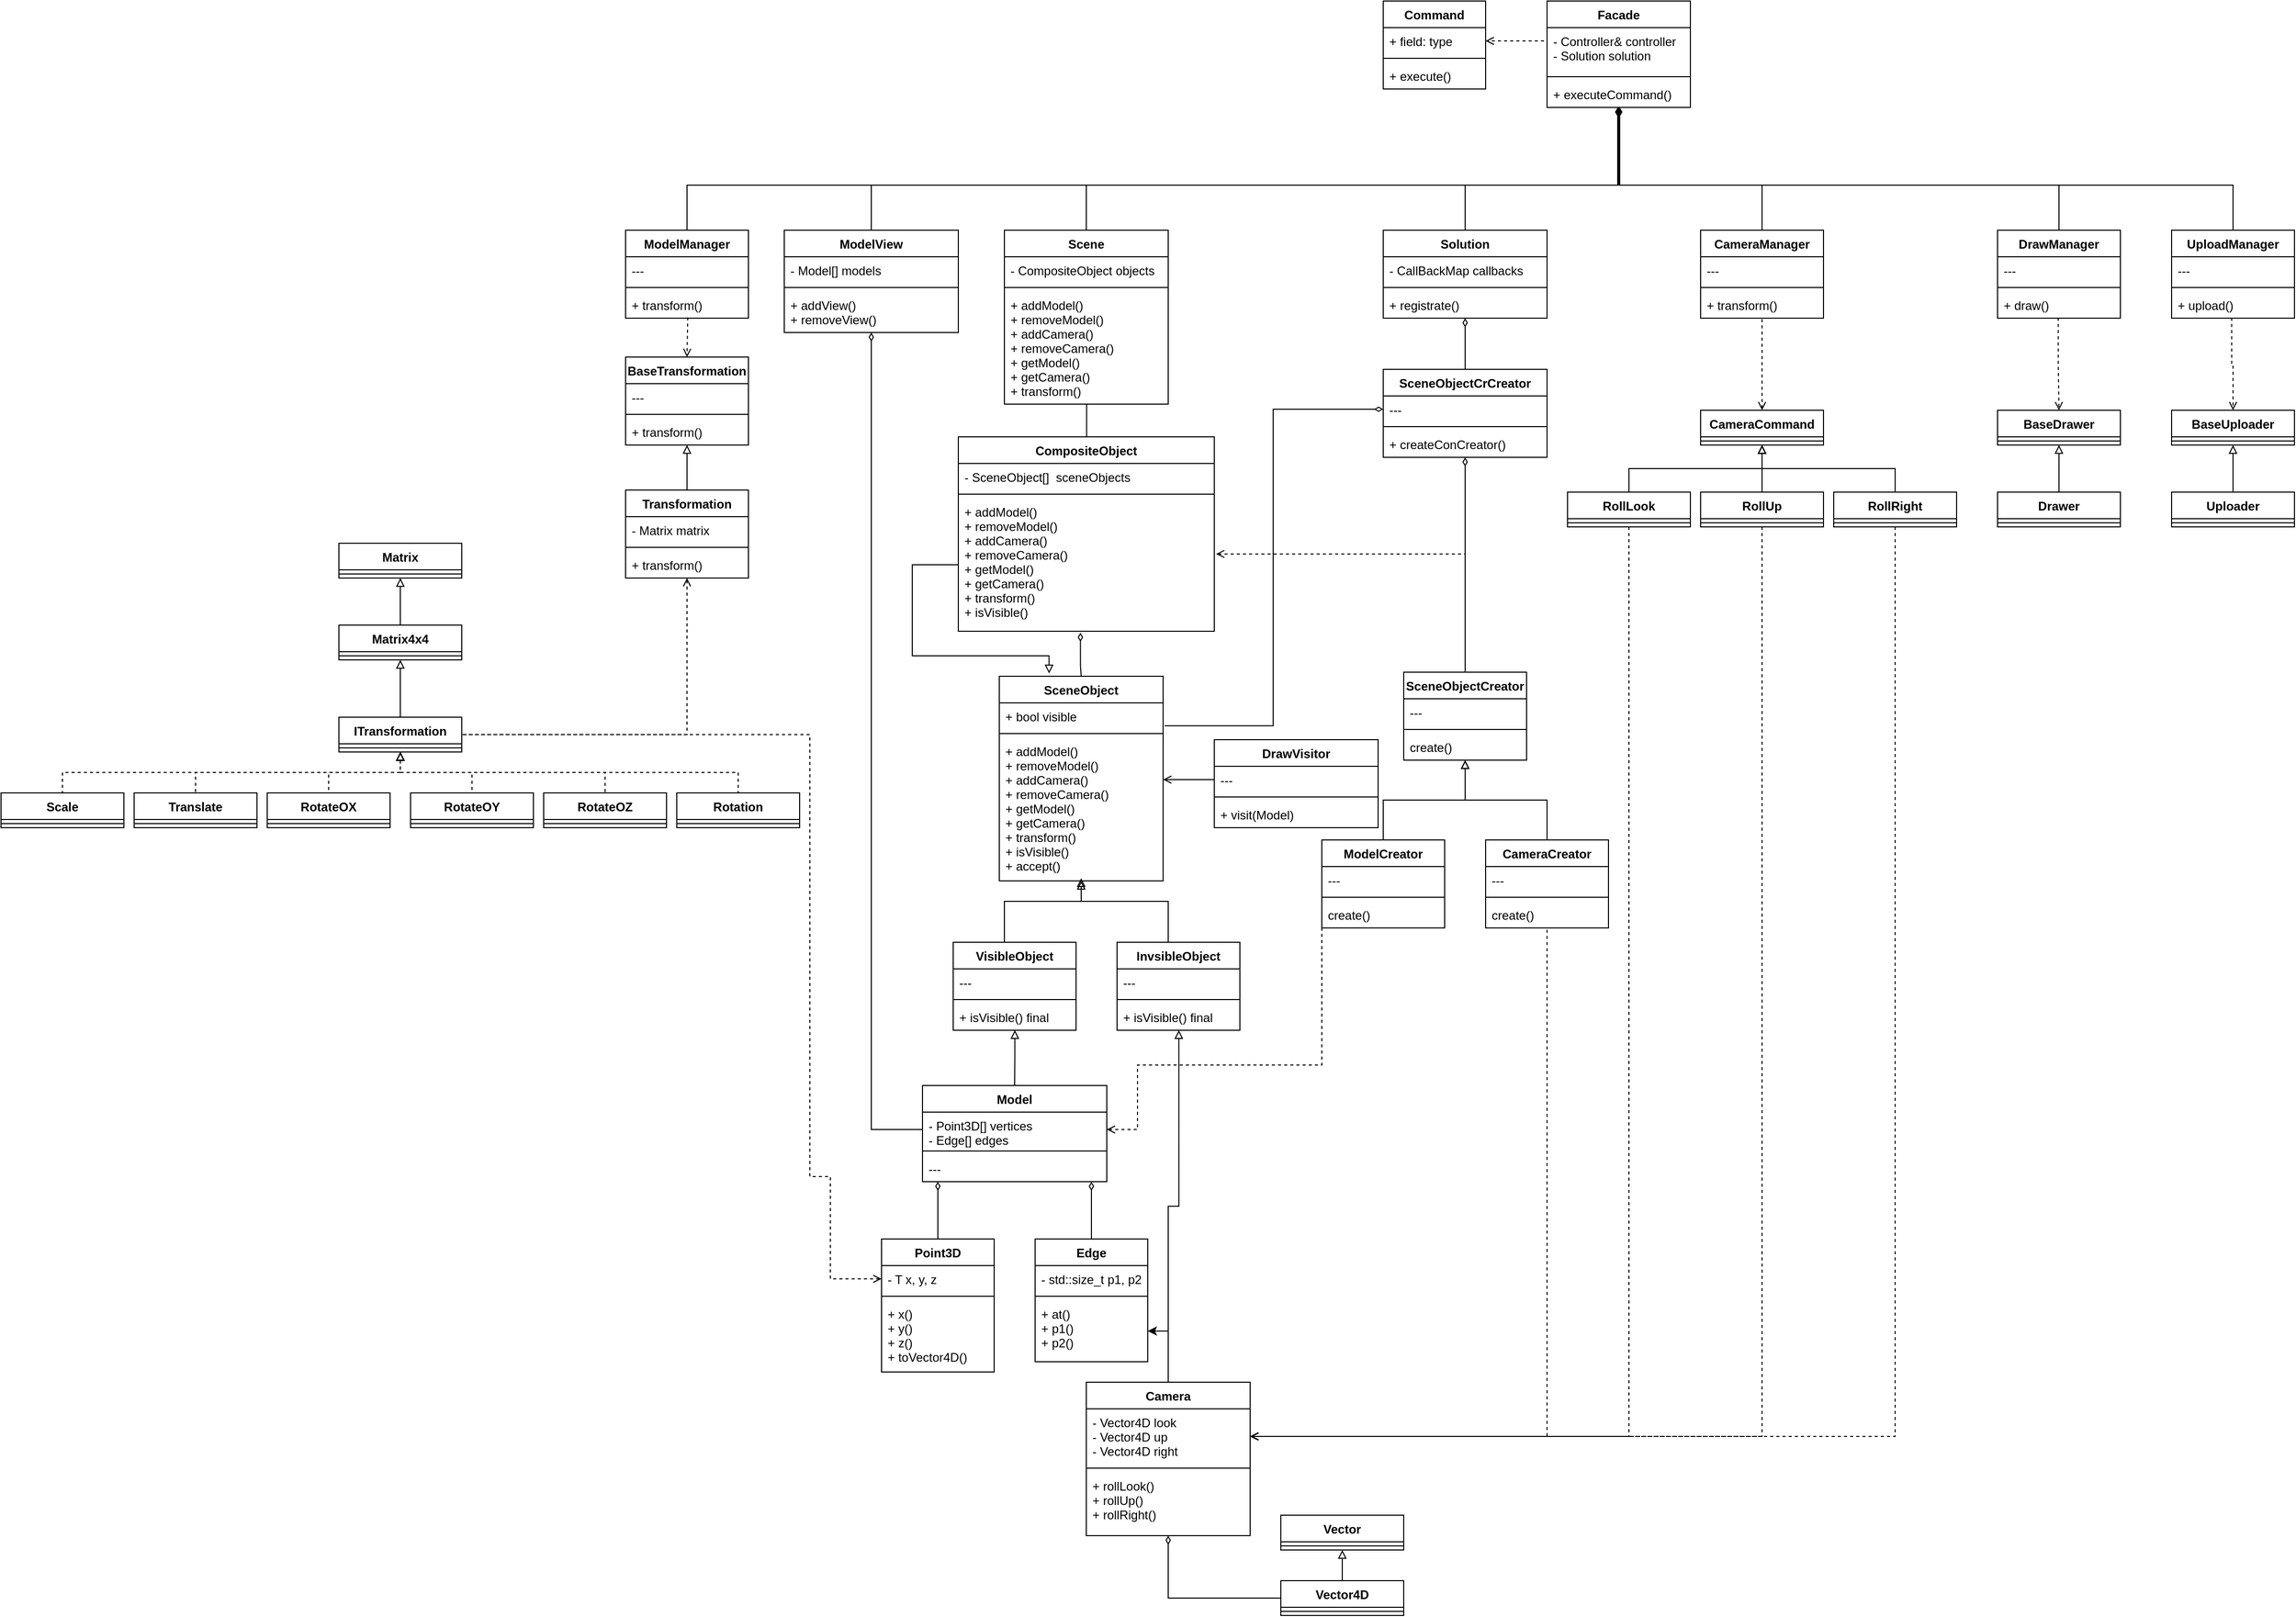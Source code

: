 <mxfile>
    <diagram id="yUHTH0i6mRS28Ki_BKCU" name="Page-1">
        <mxGraphModel dx="2197" dy="1568" grid="1" gridSize="10" guides="1" tooltips="1" connect="1" arrows="1" fold="1" page="1" pageScale="1" pageWidth="850" pageHeight="1100" math="0" shadow="0">
            <root>
                <mxCell id="0"/>
                <mxCell id="1" parent="0"/>
                <mxCell id="Q-MIs8afRrduFS1menM--12" value="" style="edgeStyle=orthogonalEdgeStyle;rounded=0;orthogonalLoop=1;jettySize=auto;html=1;entryX=1;entryY=0.5;entryDx=0;entryDy=0;dashed=1;endArrow=open;endFill=0;exitX=0;exitY=0.5;exitDx=0;exitDy=0;" parent="1" source="qJp3A6C8HjUP3sD0QY61-12" target="ootQnw3ZIX1wVPfmf1-8-32" edge="1">
                    <mxGeometry relative="1" as="geometry">
                        <Array as="points">
                            <mxPoint x="110" y="-21"/>
                        </Array>
                    </mxGeometry>
                </mxCell>
                <mxCell id="Q-MIs8afRrduFS1menM--30" style="edgeStyle=orthogonalEdgeStyle;rounded=0;orthogonalLoop=1;jettySize=auto;html=1;startArrow=diamondThin;startFill=1;endArrow=none;endFill=0;entryX=0.5;entryY=0;entryDx=0;entryDy=0;" parent="1" source="qJp3A6C8HjUP3sD0QY61-11" target="ootQnw3ZIX1wVPfmf1-8-18" edge="1">
                    <mxGeometry relative="1" as="geometry">
                        <Array as="points">
                            <mxPoint x="179" y="120"/>
                            <mxPoint x="320" y="120"/>
                        </Array>
                    </mxGeometry>
                </mxCell>
                <mxCell id="Q-MIs8afRrduFS1menM--34" style="edgeStyle=orthogonalEdgeStyle;rounded=0;orthogonalLoop=1;jettySize=auto;html=1;entryX=0.5;entryY=0;entryDx=0;entryDy=0;startArrow=diamondThin;startFill=1;endArrow=none;endFill=0;" parent="1" source="qJp3A6C8HjUP3sD0QY61-11" target="qJp3A6C8HjUP3sD0QY61-20" edge="1">
                    <mxGeometry relative="1" as="geometry">
                        <mxPoint x="-30" y="90" as="sourcePoint"/>
                        <Array as="points">
                            <mxPoint x="180" y="120"/>
                            <mxPoint x="-730" y="120"/>
                        </Array>
                    </mxGeometry>
                </mxCell>
                <mxCell id="Q-MIs8afRrduFS1menM--36" style="edgeStyle=orthogonalEdgeStyle;rounded=0;orthogonalLoop=1;jettySize=auto;html=1;startArrow=diamondThin;startFill=1;endArrow=none;endFill=0;entryX=0.5;entryY=0;entryDx=0;entryDy=0;" parent="1" source="qJp3A6C8HjUP3sD0QY61-11" target="qJp3A6C8HjUP3sD0QY61-38" edge="1">
                    <mxGeometry relative="1" as="geometry">
                        <Array as="points">
                            <mxPoint x="181" y="120"/>
                            <mxPoint x="-340" y="120"/>
                        </Array>
                    </mxGeometry>
                </mxCell>
                <mxCell id="Q-MIs8afRrduFS1menM--37" style="edgeStyle=orthogonalEdgeStyle;rounded=0;orthogonalLoop=1;jettySize=auto;html=1;startArrow=diamondThin;startFill=1;endArrow=none;endFill=0;entryX=0.5;entryY=0;entryDx=0;entryDy=0;" parent="1" source="qJp3A6C8HjUP3sD0QY61-11" target="ootQnw3ZIX1wVPfmf1-8-26" edge="1">
                    <mxGeometry relative="1" as="geometry">
                        <Array as="points">
                            <mxPoint x="180" y="120"/>
                            <mxPoint x="780" y="120"/>
                        </Array>
                    </mxGeometry>
                </mxCell>
                <mxCell id="Q-MIs8afRrduFS1menM--38" style="edgeStyle=orthogonalEdgeStyle;rounded=0;orthogonalLoop=1;jettySize=auto;html=1;entryX=0.5;entryY=0;entryDx=0;entryDy=0;startArrow=diamondThin;startFill=1;endArrow=none;endFill=0;" parent="1" source="qJp3A6C8HjUP3sD0QY61-11" target="qJp3A6C8HjUP3sD0QY61-34" edge="1">
                    <mxGeometry relative="1" as="geometry">
                        <mxPoint x="180" y="-10" as="sourcePoint"/>
                        <Array as="points">
                            <mxPoint x="180" y="120"/>
                            <mxPoint x="-550" y="120"/>
                        </Array>
                    </mxGeometry>
                </mxCell>
                <mxCell id="Q-MIs8afRrduFS1menM--39" style="edgeStyle=orthogonalEdgeStyle;rounded=0;orthogonalLoop=1;jettySize=auto;html=1;startArrow=diamondThin;startFill=1;endArrow=none;endFill=0;entryX=0.5;entryY=0;entryDx=0;entryDy=0;" parent="1" source="qJp3A6C8HjUP3sD0QY61-11" target="ootQnw3ZIX1wVPfmf1-8-22" edge="1">
                    <mxGeometry relative="1" as="geometry">
                        <mxPoint x="180" y="30" as="sourcePoint"/>
                        <Array as="points">
                            <mxPoint x="180" y="120"/>
                            <mxPoint x="610" y="120"/>
                        </Array>
                    </mxGeometry>
                </mxCell>
                <mxCell id="atfwxAp-LSRYaSkqQC2g-32" style="edgeStyle=orthogonalEdgeStyle;rounded=0;orthogonalLoop=1;jettySize=auto;html=1;startArrow=diamondThin;startFill=0;endArrow=none;endFill=0;entryX=0.5;entryY=0;entryDx=0;entryDy=0;" parent="1" source="ootQnw3ZIX1wVPfmf1-8-39" target="ootQnw3ZIX1wVPfmf1-8-6" edge="1">
                    <mxGeometry relative="1" as="geometry">
                        <Array as="points"/>
                    </mxGeometry>
                </mxCell>
                <mxCell id="qJp3A6C8HjUP3sD0QY61-42" value="" style="edgeStyle=orthogonalEdgeStyle;rounded=0;orthogonalLoop=1;jettySize=auto;html=1;endArrow=block;endFill=0;startArrow=none;exitX=0;exitY=0.5;exitDx=0;exitDy=0;entryX=0.304;entryY=-0.014;entryDx=0;entryDy=0;entryPerimeter=0;" parent="1" source="qJp3A6C8HjUP3sD0QY61-46" target="qJp3A6C8HjUP3sD0QY61-49" edge="1">
                    <mxGeometry relative="1" as="geometry">
                        <mxPoint x="-490" y="710" as="sourcePoint"/>
                        <Array as="points">
                            <mxPoint x="-510" y="491"/>
                            <mxPoint x="-510" y="580"/>
                            <mxPoint x="-376" y="580"/>
                        </Array>
                    </mxGeometry>
                </mxCell>
                <mxCell id="Q-MIs8afRrduFS1menM--72" style="edgeStyle=orthogonalEdgeStyle;rounded=0;orthogonalLoop=1;jettySize=auto;html=1;exitX=0.5;exitY=1.038;exitDx=0;exitDy=0;startArrow=none;startFill=0;endArrow=open;endFill=0;dashed=1;exitPerimeter=0;" parent="1" source="ootQnw3ZIX1wVPfmf1-8-21" target="Q-MIs8afRrduFS1menM--70" edge="1">
                    <mxGeometry relative="1" as="geometry"/>
                </mxCell>
                <mxCell id="Q-MIs8afRrduFS1menM--116" style="edgeStyle=orthogonalEdgeStyle;rounded=0;orthogonalLoop=1;jettySize=auto;html=1;exitX=0.494;exitY=0.987;exitDx=0;exitDy=0;entryX=0.5;entryY=0;entryDx=0;entryDy=0;startArrow=none;startFill=0;endArrow=open;endFill=0;dashed=1;exitPerimeter=0;" parent="1" source="ootQnw3ZIX1wVPfmf1-8-25" target="Q-MIs8afRrduFS1menM--114" edge="1">
                    <mxGeometry relative="1" as="geometry"/>
                </mxCell>
                <mxCell id="atfwxAp-LSRYaSkqQC2g-18" style="edgeStyle=orthogonalEdgeStyle;rounded=0;orthogonalLoop=1;jettySize=auto;html=1;exitX=0.5;exitY=1;exitDx=0;exitDy=0;entryX=0;entryY=0.5;entryDx=0;entryDy=0;startArrow=diamondThin;startFill=0;endArrow=none;endFill=0;exitPerimeter=0;" parent="1" source="qJp3A6C8HjUP3sD0QY61-37" target="qJp3A6C8HjUP3sD0QY61-63" edge="1">
                    <mxGeometry relative="1" as="geometry"/>
                </mxCell>
                <mxCell id="atfwxAp-LSRYaSkqQC2g-3" style="edgeStyle=orthogonalEdgeStyle;rounded=0;orthogonalLoop=1;jettySize=auto;html=1;exitX=0.506;exitY=0.973;exitDx=0;exitDy=0;dashed=1;startArrow=none;startFill=0;endArrow=open;endFill=0;exitPerimeter=0;entryX=0.5;entryY=0;entryDx=0;entryDy=0;" parent="1" source="qJp3A6C8HjUP3sD0QY61-23" target="qJp3A6C8HjUP3sD0QY61-24" edge="1">
                    <mxGeometry relative="1" as="geometry"/>
                </mxCell>
                <mxCell id="atfwxAp-LSRYaSkqQC2g-6" style="edgeStyle=orthogonalEdgeStyle;rounded=0;orthogonalLoop=1;jettySize=auto;html=1;exitX=0.489;exitY=0.987;exitDx=0;exitDy=0;dashed=1;startArrow=none;startFill=0;endArrow=open;endFill=0;exitPerimeter=0;" parent="1" source="ootQnw3ZIX1wVPfmf1-8-29" target="atfwxAp-LSRYaSkqQC2g-4" edge="1">
                    <mxGeometry relative="1" as="geometry"/>
                </mxCell>
                <mxCell id="Q-MIs8afRrduFS1menM--45" style="edgeStyle=orthogonalEdgeStyle;rounded=0;orthogonalLoop=1;jettySize=auto;html=1;exitX=0.477;exitY=1.011;exitDx=0;exitDy=0;startArrow=diamondThin;startFill=0;endArrow=none;endFill=0;exitPerimeter=0;entryX=0.5;entryY=0;entryDx=0;entryDy=0;" parent="1" source="qJp3A6C8HjUP3sD0QY61-46" target="qJp3A6C8HjUP3sD0QY61-49" edge="1">
                    <mxGeometry relative="1" as="geometry">
                        <Array as="points">
                            <mxPoint x="-346" y="590"/>
                            <mxPoint x="-345" y="590"/>
                        </Array>
                    </mxGeometry>
                </mxCell>
                <mxCell id="Q-MIs8afRrduFS1menM--50" style="edgeStyle=orthogonalEdgeStyle;rounded=0;orthogonalLoop=1;jettySize=auto;html=1;exitX=0.5;exitY=0.981;exitDx=0;exitDy=0;startArrow=block;startFill=0;endArrow=none;endFill=0;exitPerimeter=0;entryX=0.5;entryY=0;entryDx=0;entryDy=0;" parent="1" source="qJp3A6C8HjUP3sD0QY61-52" target="qJp3A6C8HjUP3sD0QY61-53" edge="1">
                    <mxGeometry relative="1" as="geometry">
                        <Array as="points">
                            <mxPoint x="-345" y="820"/>
                            <mxPoint x="-420" y="820"/>
                            <mxPoint x="-420" y="860"/>
                        </Array>
                    </mxGeometry>
                </mxCell>
                <mxCell id="Q-MIs8afRrduFS1menM--51" style="edgeStyle=orthogonalEdgeStyle;rounded=0;orthogonalLoop=1;jettySize=auto;html=1;entryX=0.5;entryY=0;entryDx=0;entryDy=0;startArrow=block;startFill=0;endArrow=none;endFill=0;exitX=0.5;exitY=1;exitDx=0;exitDy=0;" parent="1" source="qJp3A6C8HjUP3sD0QY61-49" target="qJp3A6C8HjUP3sD0QY61-57" edge="1">
                    <mxGeometry relative="1" as="geometry">
                        <mxPoint x="-345" y="720" as="sourcePoint"/>
                        <Array as="points">
                            <mxPoint x="-345" y="820"/>
                            <mxPoint x="-260" y="820"/>
                            <mxPoint x="-260" y="860"/>
                        </Array>
                    </mxGeometry>
                </mxCell>
                <mxCell id="atfwxAp-LSRYaSkqQC2g-21" style="edgeStyle=orthogonalEdgeStyle;rounded=0;orthogonalLoop=1;jettySize=auto;html=1;exitX=1.007;exitY=0.419;exitDx=0;exitDy=0;startArrow=open;startFill=0;endArrow=none;endFill=0;dashed=1;exitPerimeter=0;" parent="1" source="qJp3A6C8HjUP3sD0QY61-46" target="ootQnw3ZIX1wVPfmf1-8-6" edge="1">
                    <mxGeometry relative="1" as="geometry"/>
                </mxCell>
                <mxCell id="Q-MIs8afRrduFS1menM--56" style="edgeStyle=orthogonalEdgeStyle;rounded=0;orthogonalLoop=1;jettySize=auto;html=1;exitX=0.502;exitY=0.996;exitDx=0;exitDy=0;startArrow=block;startFill=0;endArrow=none;endFill=0;exitPerimeter=0;entryX=0.5;entryY=0;entryDx=0;entryDy=0;" parent="1" source="qJp3A6C8HjUP3sD0QY61-56" target="qJp3A6C8HjUP3sD0QY61-62" edge="1">
                    <mxGeometry relative="1" as="geometry"/>
                </mxCell>
                <mxCell id="Q-MIs8afRrduFS1menM--57" style="edgeStyle=orthogonalEdgeStyle;rounded=0;orthogonalLoop=1;jettySize=auto;html=1;entryX=0.5;entryY=0;entryDx=0;entryDy=0;startArrow=block;startFill=0;endArrow=none;endFill=0;exitX=0.503;exitY=0.996;exitDx=0;exitDy=0;exitPerimeter=0;" parent="1" source="qJp3A6C8HjUP3sD0QY61-60" target="ootQnw3ZIX1wVPfmf1-8-1" edge="1">
                    <mxGeometry relative="1" as="geometry">
                        <mxPoint x="-260" y="840" as="sourcePoint"/>
                    </mxGeometry>
                </mxCell>
                <mxCell id="Q-MIs8afRrduFS1menM--67" style="edgeStyle=orthogonalEdgeStyle;rounded=0;orthogonalLoop=1;jettySize=auto;html=1;startArrow=diamondThin;startFill=0;endArrow=none;endFill=0;entryX=0.5;entryY=0;entryDx=0;entryDy=0;" parent="1" source="qJp3A6C8HjUP3sD0QY61-62" target="qJp3A6C8HjUP3sD0QY61-66" edge="1">
                    <mxGeometry relative="1" as="geometry">
                        <Array as="points">
                            <mxPoint x="-420" y="1030"/>
                            <mxPoint x="-500" y="1030"/>
                        </Array>
                    </mxGeometry>
                </mxCell>
                <mxCell id="Q-MIs8afRrduFS1menM--68" style="edgeStyle=orthogonalEdgeStyle;rounded=0;orthogonalLoop=1;jettySize=auto;html=1;startArrow=diamondThin;startFill=0;endArrow=none;endFill=0;entryX=0.5;entryY=0;entryDx=0;entryDy=0;" parent="1" source="qJp3A6C8HjUP3sD0QY61-62" target="qJp3A6C8HjUP3sD0QY61-71" edge="1">
                    <mxGeometry relative="1" as="geometry">
                        <Array as="points">
                            <mxPoint x="-420" y="1030"/>
                            <mxPoint x="-345" y="1030"/>
                        </Array>
                    </mxGeometry>
                </mxCell>
                <mxCell id="atfwxAp-LSRYaSkqQC2g-28" style="edgeStyle=orthogonalEdgeStyle;rounded=0;orthogonalLoop=1;jettySize=auto;html=1;exitX=1;exitY=0.5;exitDx=0;exitDy=0;startArrow=open;startFill=0;endArrow=none;endFill=0;dashed=1;" parent="1" source="qJp3A6C8HjUP3sD0QY61-63" target="ootQnw3ZIX1wVPfmf1-8-10" edge="1">
                    <mxGeometry relative="1" as="geometry">
                        <Array as="points">
                            <mxPoint x="-290" y="1043"/>
                            <mxPoint x="-290" y="980"/>
                            <mxPoint x="-110" y="980"/>
                        </Array>
                    </mxGeometry>
                </mxCell>
                <mxCell id="Q-MIs8afRrduFS1menM--69" style="edgeStyle=orthogonalEdgeStyle;rounded=0;orthogonalLoop=1;jettySize=auto;html=1;exitX=0.5;exitY=1;exitDx=0;exitDy=0;entryX=0;entryY=0.5;entryDx=0;entryDy=0;startArrow=diamondThin;startFill=0;endArrow=none;endFill=0;exitPerimeter=0;" parent="1" source="ootQnw3ZIX1wVPfmf1-8-4" target="Q-MIs8afRrduFS1menM--64" edge="1">
                    <mxGeometry relative="1" as="geometry"/>
                </mxCell>
                <mxCell id="atfwxAp-LSRYaSkqQC2g-29" style="edgeStyle=orthogonalEdgeStyle;rounded=0;orthogonalLoop=1;jettySize=auto;html=1;exitX=1;exitY=0.5;exitDx=0;exitDy=0;entryX=0.5;entryY=1.006;entryDx=0;entryDy=0;dashed=1;startArrow=open;startFill=0;endArrow=none;endFill=0;entryPerimeter=0;" parent="1" source="ootQnw3ZIX1wVPfmf1-8-2" target="ootQnw3ZIX1wVPfmf1-8-17" edge="1">
                    <mxGeometry relative="1" as="geometry"/>
                </mxCell>
                <mxCell id="atfwxAp-LSRYaSkqQC2g-17" style="edgeStyle=orthogonalEdgeStyle;rounded=0;orthogonalLoop=1;jettySize=auto;html=1;exitX=0;exitY=0.5;exitDx=0;exitDy=0;entryX=1;entryY=0.5;entryDx=0;entryDy=0;dashed=1;startArrow=open;startFill=0;endArrow=none;endFill=0;" parent="1" source="qJp3A6C8HjUP3sD0QY61-67" target="Q-MIs8afRrduFS1menM--94" edge="1">
                    <mxGeometry relative="1" as="geometry">
                        <Array as="points">
                            <mxPoint x="-590" y="1089"/>
                            <mxPoint x="-610" y="1090"/>
                            <mxPoint x="-610" y="657"/>
                        </Array>
                    </mxGeometry>
                </mxCell>
                <mxCell id="Q-MIs8afRrduFS1menM--66" style="edgeStyle=orthogonalEdgeStyle;rounded=0;orthogonalLoop=1;jettySize=auto;html=1;exitX=0.5;exitY=1;exitDx=0;exitDy=0;startArrow=block;startFill=0;endArrow=none;endFill=0;" parent="1" source="Q-MIs8afRrduFS1menM--62" target="Q-MIs8afRrduFS1menM--64" edge="1">
                    <mxGeometry relative="1" as="geometry"/>
                </mxCell>
                <mxCell id="Q-MIs8afRrduFS1menM--62" value="Vector" style="swimlane;fontStyle=1;align=center;verticalAlign=top;childLayout=stackLayout;horizontal=1;startSize=26;horizontalStack=0;resizeParent=1;resizeParentMax=0;resizeLast=0;collapsible=1;marginBottom=0;" parent="1" vertex="1">
                    <mxGeometry x="-150" y="1420" width="120" height="34" as="geometry"/>
                </mxCell>
                <mxCell id="Q-MIs8afRrduFS1menM--63" value="" style="line;strokeWidth=1;fillColor=none;align=left;verticalAlign=middle;spacingTop=-1;spacingLeft=3;spacingRight=3;rotatable=0;labelPosition=right;points=[];portConstraint=eastwest;" parent="Q-MIs8afRrduFS1menM--62" vertex="1">
                    <mxGeometry y="26" width="120" height="8" as="geometry"/>
                </mxCell>
                <mxCell id="Q-MIs8afRrduFS1menM--64" value="Vector4D" style="swimlane;fontStyle=1;align=center;verticalAlign=top;childLayout=stackLayout;horizontal=1;startSize=26;horizontalStack=0;resizeParent=1;resizeParentMax=0;resizeLast=0;collapsible=1;marginBottom=0;" parent="1" vertex="1">
                    <mxGeometry x="-150" y="1484" width="120" height="34" as="geometry"/>
                </mxCell>
                <mxCell id="Q-MIs8afRrduFS1menM--65" value="" style="line;strokeWidth=1;fillColor=none;align=left;verticalAlign=middle;spacingTop=-1;spacingLeft=3;spacingRight=3;rotatable=0;labelPosition=right;points=[];portConstraint=eastwest;" parent="Q-MIs8afRrduFS1menM--64" vertex="1">
                    <mxGeometry y="26" width="120" height="8" as="geometry"/>
                </mxCell>
                <mxCell id="Q-MIs8afRrduFS1menM--81" style="edgeStyle=orthogonalEdgeStyle;rounded=0;orthogonalLoop=1;jettySize=auto;html=1;exitX=0.5;exitY=1;exitDx=0;exitDy=0;entryX=0.5;entryY=0;entryDx=0;entryDy=0;startArrow=block;startFill=0;endArrow=none;endFill=0;" parent="1" source="Q-MIs8afRrduFS1menM--70" target="Q-MIs8afRrduFS1menM--75" edge="1">
                    <mxGeometry relative="1" as="geometry"/>
                </mxCell>
                <mxCell id="Q-MIs8afRrduFS1menM--82" style="edgeStyle=orthogonalEdgeStyle;rounded=0;orthogonalLoop=1;jettySize=auto;html=1;exitX=0.5;exitY=1;exitDx=0;exitDy=0;startArrow=block;startFill=0;endArrow=none;endFill=0;" parent="1" source="Q-MIs8afRrduFS1menM--70" target="Q-MIs8afRrduFS1menM--73" edge="1">
                    <mxGeometry relative="1" as="geometry"/>
                </mxCell>
                <mxCell id="Q-MIs8afRrduFS1menM--83" style="edgeStyle=orthogonalEdgeStyle;rounded=0;orthogonalLoop=1;jettySize=auto;html=1;exitX=0.5;exitY=1;exitDx=0;exitDy=0;entryX=0.5;entryY=0;entryDx=0;entryDy=0;startArrow=block;startFill=0;endArrow=none;endFill=0;" parent="1" source="Q-MIs8afRrduFS1menM--70" target="Q-MIs8afRrduFS1menM--77" edge="1">
                    <mxGeometry relative="1" as="geometry"/>
                </mxCell>
                <mxCell id="Q-MIs8afRrduFS1menM--70" value="CameraCommand" style="swimlane;fontStyle=1;align=center;verticalAlign=top;childLayout=stackLayout;horizontal=1;startSize=26;horizontalStack=0;resizeParent=1;resizeParentMax=0;resizeLast=0;collapsible=1;marginBottom=0;" parent="1" vertex="1">
                    <mxGeometry x="260" y="340" width="120" height="34" as="geometry"/>
                </mxCell>
                <mxCell id="Q-MIs8afRrduFS1menM--71" value="" style="line;strokeWidth=1;fillColor=none;align=left;verticalAlign=middle;spacingTop=-1;spacingLeft=3;spacingRight=3;rotatable=0;labelPosition=right;points=[];portConstraint=eastwest;" parent="Q-MIs8afRrduFS1menM--70" vertex="1">
                    <mxGeometry y="26" width="120" height="8" as="geometry"/>
                </mxCell>
                <mxCell id="Q-MIs8afRrduFS1menM--102" style="edgeStyle=orthogonalEdgeStyle;rounded=0;orthogonalLoop=1;jettySize=auto;html=1;exitX=0.5;exitY=1;exitDx=0;exitDy=0;entryX=1;entryY=0.5;entryDx=0;entryDy=0;dashed=1;startArrow=none;startFill=0;endArrow=open;endFill=0;" parent="1" source="Q-MIs8afRrduFS1menM--73" target="ootQnw3ZIX1wVPfmf1-8-2" edge="1">
                    <mxGeometry relative="1" as="geometry"/>
                </mxCell>
                <mxCell id="Q-MIs8afRrduFS1menM--73" value="RollLook" style="swimlane;fontStyle=1;align=center;verticalAlign=top;childLayout=stackLayout;horizontal=1;startSize=26;horizontalStack=0;resizeParent=1;resizeParentMax=0;resizeLast=0;collapsible=1;marginBottom=0;" parent="1" vertex="1">
                    <mxGeometry x="130" y="420" width="120" height="34" as="geometry"/>
                </mxCell>
                <mxCell id="Q-MIs8afRrduFS1menM--74" value="" style="line;strokeWidth=1;fillColor=none;align=left;verticalAlign=middle;spacingTop=-1;spacingLeft=3;spacingRight=3;rotatable=0;labelPosition=right;points=[];portConstraint=eastwest;" parent="Q-MIs8afRrduFS1menM--73" vertex="1">
                    <mxGeometry y="26" width="120" height="8" as="geometry"/>
                </mxCell>
                <mxCell id="Q-MIs8afRrduFS1menM--103" style="edgeStyle=orthogonalEdgeStyle;rounded=0;orthogonalLoop=1;jettySize=auto;html=1;exitX=0.5;exitY=1;exitDx=0;exitDy=0;entryX=1;entryY=0.5;entryDx=0;entryDy=0;dashed=1;startArrow=none;startFill=0;endArrow=open;endFill=0;" parent="1" source="Q-MIs8afRrduFS1menM--75" target="ootQnw3ZIX1wVPfmf1-8-2" edge="1">
                    <mxGeometry relative="1" as="geometry"/>
                </mxCell>
                <mxCell id="Q-MIs8afRrduFS1menM--75" value="RollUp" style="swimlane;fontStyle=1;align=center;verticalAlign=top;childLayout=stackLayout;horizontal=1;startSize=26;horizontalStack=0;resizeParent=1;resizeParentMax=0;resizeLast=0;collapsible=1;marginBottom=0;" parent="1" vertex="1">
                    <mxGeometry x="260" y="420" width="120" height="34" as="geometry"/>
                </mxCell>
                <mxCell id="Q-MIs8afRrduFS1menM--76" value="" style="line;strokeWidth=1;fillColor=none;align=left;verticalAlign=middle;spacingTop=-1;spacingLeft=3;spacingRight=3;rotatable=0;labelPosition=right;points=[];portConstraint=eastwest;" parent="Q-MIs8afRrduFS1menM--75" vertex="1">
                    <mxGeometry y="26" width="120" height="8" as="geometry"/>
                </mxCell>
                <mxCell id="Q-MIs8afRrduFS1menM--104" style="edgeStyle=orthogonalEdgeStyle;rounded=0;orthogonalLoop=1;jettySize=auto;html=1;exitX=0.5;exitY=1;exitDx=0;exitDy=0;entryX=1;entryY=0.5;entryDx=0;entryDy=0;dashed=1;startArrow=none;startFill=0;endArrow=open;endFill=0;" parent="1" source="Q-MIs8afRrduFS1menM--77" target="ootQnw3ZIX1wVPfmf1-8-2" edge="1">
                    <mxGeometry relative="1" as="geometry"/>
                </mxCell>
                <mxCell id="Q-MIs8afRrduFS1menM--77" value="RollRight" style="swimlane;fontStyle=1;align=center;verticalAlign=top;childLayout=stackLayout;horizontal=1;startSize=26;horizontalStack=0;resizeParent=1;resizeParentMax=0;resizeLast=0;collapsible=1;marginBottom=0;" parent="1" vertex="1">
                    <mxGeometry x="390" y="420" width="120" height="34" as="geometry"/>
                </mxCell>
                <mxCell id="Q-MIs8afRrduFS1menM--78" value="" style="line;strokeWidth=1;fillColor=none;align=left;verticalAlign=middle;spacingTop=-1;spacingLeft=3;spacingRight=3;rotatable=0;labelPosition=right;points=[];portConstraint=eastwest;" parent="Q-MIs8afRrduFS1menM--77" vertex="1">
                    <mxGeometry y="26" width="120" height="8" as="geometry"/>
                </mxCell>
                <mxCell id="atfwxAp-LSRYaSkqQC2g-15" style="edgeStyle=orthogonalEdgeStyle;rounded=0;orthogonalLoop=1;jettySize=auto;html=1;exitX=0.5;exitY=1;exitDx=0;exitDy=0;startArrow=block;startFill=0;endArrow=none;endFill=0;" parent="1" source="Q-MIs8afRrduFS1menM--84" target="Q-MIs8afRrduFS1menM--94" edge="1">
                    <mxGeometry relative="1" as="geometry"/>
                </mxCell>
                <mxCell id="Q-MIs8afRrduFS1menM--84" value="Matrix4x4" style="swimlane;fontStyle=1;align=center;verticalAlign=top;childLayout=stackLayout;horizontal=1;startSize=26;horizontalStack=0;resizeParent=1;resizeParentMax=0;resizeLast=0;collapsible=1;marginBottom=0;" parent="1" vertex="1">
                    <mxGeometry x="-1070" y="550" width="120" height="34" as="geometry"/>
                </mxCell>
                <mxCell id="Q-MIs8afRrduFS1menM--85" value="" style="line;strokeWidth=1;fillColor=none;align=left;verticalAlign=middle;spacingTop=-1;spacingLeft=3;spacingRight=3;rotatable=0;labelPosition=right;points=[];portConstraint=eastwest;" parent="Q-MIs8afRrduFS1menM--84" vertex="1">
                    <mxGeometry y="26" width="120" height="8" as="geometry"/>
                </mxCell>
                <mxCell id="Q-MIs8afRrduFS1menM--88" style="edgeStyle=orthogonalEdgeStyle;rounded=0;orthogonalLoop=1;jettySize=auto;html=1;exitX=0.5;exitY=1;exitDx=0;exitDy=0;entryX=0.5;entryY=0;entryDx=0;entryDy=0;startArrow=block;startFill=0;endArrow=none;endFill=0;" parent="1" source="Q-MIs8afRrduFS1menM--86" target="Q-MIs8afRrduFS1menM--84" edge="1">
                    <mxGeometry relative="1" as="geometry"/>
                </mxCell>
                <mxCell id="Q-MIs8afRrduFS1menM--86" value="Matrix" style="swimlane;fontStyle=1;align=center;verticalAlign=top;childLayout=stackLayout;horizontal=1;startSize=26;horizontalStack=0;resizeParent=1;resizeParentMax=0;resizeLast=0;collapsible=1;marginBottom=0;" parent="1" vertex="1">
                    <mxGeometry x="-1070" y="470" width="120" height="34" as="geometry"/>
                </mxCell>
                <mxCell id="Q-MIs8afRrduFS1menM--87" value="" style="line;strokeWidth=1;fillColor=none;align=left;verticalAlign=middle;spacingTop=-1;spacingLeft=3;spacingRight=3;rotatable=0;labelPosition=right;points=[];portConstraint=eastwest;" parent="Q-MIs8afRrduFS1menM--86" vertex="1">
                    <mxGeometry y="26" width="120" height="8" as="geometry"/>
                </mxCell>
                <mxCell id="Q-MIs8afRrduFS1menM--91" style="edgeStyle=orthogonalEdgeStyle;rounded=0;orthogonalLoop=1;jettySize=auto;html=1;exitX=0.5;exitY=1;exitDx=0;exitDy=0;entryX=0.5;entryY=0;entryDx=0;entryDy=0;dashed=1;startArrow=block;startFill=0;endArrow=none;endFill=0;" parent="1" source="Q-MIs8afRrduFS1menM--94" target="Q-MIs8afRrduFS1menM--98" edge="1">
                    <mxGeometry relative="1" as="geometry"/>
                </mxCell>
                <mxCell id="Q-MIs8afRrduFS1menM--92" style="edgeStyle=orthogonalEdgeStyle;rounded=0;orthogonalLoop=1;jettySize=auto;html=1;exitX=0.5;exitY=1;exitDx=0;exitDy=0;dashed=1;startArrow=block;startFill=0;endArrow=none;endFill=0;" parent="1" source="Q-MIs8afRrduFS1menM--94" target="Q-MIs8afRrduFS1menM--96" edge="1">
                    <mxGeometry relative="1" as="geometry"/>
                </mxCell>
                <mxCell id="Q-MIs8afRrduFS1menM--93" style="edgeStyle=orthogonalEdgeStyle;rounded=0;orthogonalLoop=1;jettySize=auto;html=1;exitX=0.5;exitY=1;exitDx=0;exitDy=0;entryX=0.5;entryY=0;entryDx=0;entryDy=0;dashed=1;startArrow=block;startFill=0;endArrow=none;endFill=0;" parent="1" source="Q-MIs8afRrduFS1menM--94" target="Q-MIs8afRrduFS1menM--100" edge="1">
                    <mxGeometry relative="1" as="geometry"/>
                </mxCell>
                <mxCell id="Q-MIs8afRrduFS1menM--109" style="edgeStyle=orthogonalEdgeStyle;rounded=0;orthogonalLoop=1;jettySize=auto;html=1;exitX=0.5;exitY=1;exitDx=0;exitDy=0;startArrow=block;startFill=0;endArrow=none;endFill=0;dashed=1;" parent="1" source="Q-MIs8afRrduFS1menM--94" target="Q-MIs8afRrduFS1menM--105" edge="1">
                    <mxGeometry relative="1" as="geometry"/>
                </mxCell>
                <mxCell id="Q-MIs8afRrduFS1menM--110" style="edgeStyle=orthogonalEdgeStyle;rounded=0;orthogonalLoop=1;jettySize=auto;html=1;exitX=0.5;exitY=1;exitDx=0;exitDy=0;entryX=0.5;entryY=0;entryDx=0;entryDy=0;dashed=1;startArrow=block;startFill=0;endArrow=none;endFill=0;" parent="1" source="Q-MIs8afRrduFS1menM--94" target="Q-MIs8afRrduFS1menM--107" edge="1">
                    <mxGeometry relative="1" as="geometry"/>
                </mxCell>
                <mxCell id="Q-MIs8afRrduFS1menM--113" style="edgeStyle=orthogonalEdgeStyle;rounded=0;orthogonalLoop=1;jettySize=auto;html=1;exitX=0.5;exitY=1;exitDx=0;exitDy=0;dashed=1;startArrow=block;startFill=0;endArrow=none;endFill=0;" parent="1" source="Q-MIs8afRrduFS1menM--94" target="Q-MIs8afRrduFS1menM--111" edge="1">
                    <mxGeometry relative="1" as="geometry"/>
                </mxCell>
                <mxCell id="Q-MIs8afRrduFS1menM--94" value="ITransformation" style="swimlane;fontStyle=1;align=center;verticalAlign=top;childLayout=stackLayout;horizontal=1;startSize=26;horizontalStack=0;resizeParent=1;resizeParentMax=0;resizeLast=0;collapsible=1;marginBottom=0;" parent="1" vertex="1">
                    <mxGeometry x="-1070" y="640" width="120" height="34" as="geometry"/>
                </mxCell>
                <mxCell id="Q-MIs8afRrduFS1menM--95" value="" style="line;strokeWidth=1;fillColor=none;align=left;verticalAlign=middle;spacingTop=-1;spacingLeft=3;spacingRight=3;rotatable=0;labelPosition=right;points=[];portConstraint=eastwest;" parent="Q-MIs8afRrduFS1menM--94" vertex="1">
                    <mxGeometry y="26" width="120" height="8" as="geometry"/>
                </mxCell>
                <mxCell id="Q-MIs8afRrduFS1menM--96" value="Scale" style="swimlane;fontStyle=1;align=center;verticalAlign=top;childLayout=stackLayout;horizontal=1;startSize=26;horizontalStack=0;resizeParent=1;resizeParentMax=0;resizeLast=0;collapsible=1;marginBottom=0;" parent="1" vertex="1">
                    <mxGeometry x="-1400" y="714" width="120" height="34" as="geometry"/>
                </mxCell>
                <mxCell id="Q-MIs8afRrduFS1menM--97" value="" style="line;strokeWidth=1;fillColor=none;align=left;verticalAlign=middle;spacingTop=-1;spacingLeft=3;spacingRight=3;rotatable=0;labelPosition=right;points=[];portConstraint=eastwest;" parent="Q-MIs8afRrduFS1menM--96" vertex="1">
                    <mxGeometry y="26" width="120" height="8" as="geometry"/>
                </mxCell>
                <mxCell id="Q-MIs8afRrduFS1menM--98" value="Translate" style="swimlane;fontStyle=1;align=center;verticalAlign=top;childLayout=stackLayout;horizontal=1;startSize=26;horizontalStack=0;resizeParent=1;resizeParentMax=0;resizeLast=0;collapsible=1;marginBottom=0;" parent="1" vertex="1">
                    <mxGeometry x="-1270" y="714" width="120" height="34" as="geometry"/>
                </mxCell>
                <mxCell id="Q-MIs8afRrduFS1menM--99" value="" style="line;strokeWidth=1;fillColor=none;align=left;verticalAlign=middle;spacingTop=-1;spacingLeft=3;spacingRight=3;rotatable=0;labelPosition=right;points=[];portConstraint=eastwest;" parent="Q-MIs8afRrduFS1menM--98" vertex="1">
                    <mxGeometry y="26" width="120" height="8" as="geometry"/>
                </mxCell>
                <mxCell id="Q-MIs8afRrduFS1menM--100" value="RotateOX" style="swimlane;fontStyle=1;align=center;verticalAlign=top;childLayout=stackLayout;horizontal=1;startSize=26;horizontalStack=0;resizeParent=1;resizeParentMax=0;resizeLast=0;collapsible=1;marginBottom=0;" parent="1" vertex="1">
                    <mxGeometry x="-1140" y="714" width="120" height="34" as="geometry"/>
                </mxCell>
                <mxCell id="Q-MIs8afRrduFS1menM--101" value="" style="line;strokeWidth=1;fillColor=none;align=left;verticalAlign=middle;spacingTop=-1;spacingLeft=3;spacingRight=3;rotatable=0;labelPosition=right;points=[];portConstraint=eastwest;" parent="Q-MIs8afRrduFS1menM--100" vertex="1">
                    <mxGeometry y="26" width="120" height="8" as="geometry"/>
                </mxCell>
                <mxCell id="Q-MIs8afRrduFS1menM--105" value="RotateOY" style="swimlane;fontStyle=1;align=center;verticalAlign=top;childLayout=stackLayout;horizontal=1;startSize=26;horizontalStack=0;resizeParent=1;resizeParentMax=0;resizeLast=0;collapsible=1;marginBottom=0;" parent="1" vertex="1">
                    <mxGeometry x="-1000" y="714" width="120" height="34" as="geometry"/>
                </mxCell>
                <mxCell id="Q-MIs8afRrduFS1menM--106" value="" style="line;strokeWidth=1;fillColor=none;align=left;verticalAlign=middle;spacingTop=-1;spacingLeft=3;spacingRight=3;rotatable=0;labelPosition=right;points=[];portConstraint=eastwest;" parent="Q-MIs8afRrduFS1menM--105" vertex="1">
                    <mxGeometry y="26" width="120" height="8" as="geometry"/>
                </mxCell>
                <mxCell id="Q-MIs8afRrduFS1menM--107" value="RotateOZ" style="swimlane;fontStyle=1;align=center;verticalAlign=top;childLayout=stackLayout;horizontal=1;startSize=26;horizontalStack=0;resizeParent=1;resizeParentMax=0;resizeLast=0;collapsible=1;marginBottom=0;" parent="1" vertex="1">
                    <mxGeometry x="-870" y="714" width="120" height="34" as="geometry"/>
                </mxCell>
                <mxCell id="Q-MIs8afRrduFS1menM--108" value="" style="line;strokeWidth=1;fillColor=none;align=left;verticalAlign=middle;spacingTop=-1;spacingLeft=3;spacingRight=3;rotatable=0;labelPosition=right;points=[];portConstraint=eastwest;" parent="Q-MIs8afRrduFS1menM--107" vertex="1">
                    <mxGeometry y="26" width="120" height="8" as="geometry"/>
                </mxCell>
                <mxCell id="Q-MIs8afRrduFS1menM--111" value="Rotation" style="swimlane;fontStyle=1;align=center;verticalAlign=top;childLayout=stackLayout;horizontal=1;startSize=26;horizontalStack=0;resizeParent=1;resizeParentMax=0;resizeLast=0;collapsible=1;marginBottom=0;" parent="1" vertex="1">
                    <mxGeometry x="-740" y="714" width="120" height="34" as="geometry"/>
                </mxCell>
                <mxCell id="Q-MIs8afRrduFS1menM--112" value="" style="line;strokeWidth=1;fillColor=none;align=left;verticalAlign=middle;spacingTop=-1;spacingLeft=3;spacingRight=3;rotatable=0;labelPosition=right;points=[];portConstraint=eastwest;" parent="Q-MIs8afRrduFS1menM--111" vertex="1">
                    <mxGeometry y="26" width="120" height="8" as="geometry"/>
                </mxCell>
                <mxCell id="atfwxAp-LSRYaSkqQC2g-7" style="edgeStyle=orthogonalEdgeStyle;rounded=0;orthogonalLoop=1;jettySize=auto;html=1;exitX=0.5;exitY=1;exitDx=0;exitDy=0;startArrow=block;startFill=0;endArrow=none;endFill=0;" parent="1" source="Q-MIs8afRrduFS1menM--114" target="Q-MIs8afRrduFS1menM--117" edge="1">
                    <mxGeometry relative="1" as="geometry"/>
                </mxCell>
                <mxCell id="Q-MIs8afRrduFS1menM--114" value="BaseDrawer" style="swimlane;fontStyle=1;align=center;verticalAlign=top;childLayout=stackLayout;horizontal=1;startSize=26;horizontalStack=0;resizeParent=1;resizeParentMax=0;resizeLast=0;collapsible=1;marginBottom=0;" parent="1" vertex="1">
                    <mxGeometry x="550" y="340" width="120" height="34" as="geometry"/>
                </mxCell>
                <mxCell id="Q-MIs8afRrduFS1menM--115" value="" style="line;strokeWidth=1;fillColor=none;align=left;verticalAlign=middle;spacingTop=-1;spacingLeft=3;spacingRight=3;rotatable=0;labelPosition=right;points=[];portConstraint=eastwest;" parent="Q-MIs8afRrduFS1menM--114" vertex="1">
                    <mxGeometry y="26" width="120" height="8" as="geometry"/>
                </mxCell>
                <mxCell id="Q-MIs8afRrduFS1menM--117" value="Drawer" style="swimlane;fontStyle=1;align=center;verticalAlign=top;childLayout=stackLayout;horizontal=1;startSize=26;horizontalStack=0;resizeParent=1;resizeParentMax=0;resizeLast=0;collapsible=1;marginBottom=0;" parent="1" vertex="1">
                    <mxGeometry x="550" y="420" width="120" height="34" as="geometry"/>
                </mxCell>
                <mxCell id="Q-MIs8afRrduFS1menM--118" value="" style="line;strokeWidth=1;fillColor=none;align=left;verticalAlign=middle;spacingTop=-1;spacingLeft=3;spacingRight=3;rotatable=0;labelPosition=right;points=[];portConstraint=eastwest;" parent="Q-MIs8afRrduFS1menM--117" vertex="1">
                    <mxGeometry y="26" width="120" height="8" as="geometry"/>
                </mxCell>
                <mxCell id="atfwxAp-LSRYaSkqQC2g-14" style="edgeStyle=orthogonalEdgeStyle;rounded=0;orthogonalLoop=1;jettySize=auto;html=1;exitX=0.5;exitY=1;exitDx=0;exitDy=0;entryX=0.5;entryY=0;entryDx=0;entryDy=0;startArrow=block;startFill=0;endArrow=none;endFill=0;" parent="1" source="atfwxAp-LSRYaSkqQC2g-4" target="atfwxAp-LSRYaSkqQC2g-12" edge="1">
                    <mxGeometry relative="1" as="geometry"/>
                </mxCell>
                <mxCell id="atfwxAp-LSRYaSkqQC2g-4" value="BaseUploader" style="swimlane;fontStyle=1;align=center;verticalAlign=top;childLayout=stackLayout;horizontal=1;startSize=26;horizontalStack=0;resizeParent=1;resizeParentMax=0;resizeLast=0;collapsible=1;marginBottom=0;" parent="1" vertex="1">
                    <mxGeometry x="720" y="340" width="120" height="34" as="geometry"/>
                </mxCell>
                <mxCell id="atfwxAp-LSRYaSkqQC2g-5" value="" style="line;strokeWidth=1;fillColor=none;align=left;verticalAlign=middle;spacingTop=-1;spacingLeft=3;spacingRight=3;rotatable=0;labelPosition=right;points=[];portConstraint=eastwest;" parent="atfwxAp-LSRYaSkqQC2g-4" vertex="1">
                    <mxGeometry y="26" width="120" height="8" as="geometry"/>
                </mxCell>
                <mxCell id="atfwxAp-LSRYaSkqQC2g-16" style="edgeStyle=orthogonalEdgeStyle;rounded=0;orthogonalLoop=1;jettySize=auto;html=1;exitX=0.5;exitY=1;exitDx=0;exitDy=0;entryX=1;entryY=0.5;entryDx=0;entryDy=0;startArrow=open;startFill=0;endArrow=none;endFill=0;dashed=1;exitPerimeter=0;" parent="1" source="qJp3A6C8HjUP3sD0QY61-33" target="Q-MIs8afRrduFS1menM--94" edge="1">
                    <mxGeometry relative="1" as="geometry"/>
                </mxCell>
                <mxCell id="qJp3A6C8HjUP3sD0QY61-29" style="edgeStyle=orthogonalEdgeStyle;rounded=0;orthogonalLoop=1;jettySize=auto;html=1;endArrow=block;endFill=0;" parent="1" source="qJp3A6C8HjUP3sD0QY61-30" target="qJp3A6C8HjUP3sD0QY61-24" edge="1">
                    <mxGeometry relative="1" as="geometry"/>
                </mxCell>
                <mxCell id="atfwxAp-LSRYaSkqQC2g-12" value="Uploader" style="swimlane;fontStyle=1;align=center;verticalAlign=top;childLayout=stackLayout;horizontal=1;startSize=26;horizontalStack=0;resizeParent=1;resizeParentMax=0;resizeLast=0;collapsible=1;marginBottom=0;" parent="1" vertex="1">
                    <mxGeometry x="720" y="420" width="120" height="34" as="geometry"/>
                </mxCell>
                <mxCell id="atfwxAp-LSRYaSkqQC2g-13" value="" style="line;strokeWidth=1;fillColor=none;align=left;verticalAlign=middle;spacingTop=-1;spacingLeft=3;spacingRight=3;rotatable=0;labelPosition=right;points=[];portConstraint=eastwest;" parent="atfwxAp-LSRYaSkqQC2g-12" vertex="1">
                    <mxGeometry y="26" width="120" height="8" as="geometry"/>
                </mxCell>
                <mxCell id="atfwxAp-LSRYaSkqQC2g-26" style="edgeStyle=orthogonalEdgeStyle;rounded=0;orthogonalLoop=1;jettySize=auto;html=1;startArrow=block;startFill=0;endArrow=none;endFill=0;entryX=0.5;entryY=0;entryDx=0;entryDy=0;" parent="1" source="ootQnw3ZIX1wVPfmf1-8-6" target="ootQnw3ZIX1wVPfmf1-8-10" edge="1">
                    <mxGeometry relative="1" as="geometry"/>
                </mxCell>
                <mxCell id="atfwxAp-LSRYaSkqQC2g-27" style="edgeStyle=orthogonalEdgeStyle;rounded=0;orthogonalLoop=1;jettySize=auto;html=1;startArrow=block;startFill=0;endArrow=none;endFill=0;entryX=0.5;entryY=0;entryDx=0;entryDy=0;" parent="1" source="ootQnw3ZIX1wVPfmf1-8-6" target="ootQnw3ZIX1wVPfmf1-8-14" edge="1">
                    <mxGeometry relative="1" as="geometry"/>
                </mxCell>
                <mxCell id="qJp3A6C8HjUP3sD0QY61-11" value="Facade" style="swimlane;fontStyle=1;align=center;verticalAlign=top;childLayout=stackLayout;horizontal=1;startSize=26;horizontalStack=0;resizeParent=1;resizeParentMax=0;resizeLast=0;collapsible=1;marginBottom=0;" parent="1" vertex="1">
                    <mxGeometry x="110" y="-60" width="140" height="104" as="geometry"/>
                </mxCell>
                <mxCell id="qJp3A6C8HjUP3sD0QY61-12" value="- Controller&amp; controller&#10;- Solution solution" style="text;strokeColor=none;fillColor=none;align=left;verticalAlign=top;spacingLeft=4;spacingRight=4;overflow=hidden;rotatable=0;points=[[0,0.5],[1,0.5]];portConstraint=eastwest;" parent="qJp3A6C8HjUP3sD0QY61-11" vertex="1">
                    <mxGeometry y="26" width="140" height="44" as="geometry"/>
                </mxCell>
                <mxCell id="qJp3A6C8HjUP3sD0QY61-13" value="" style="line;strokeWidth=1;fillColor=none;align=left;verticalAlign=middle;spacingTop=-1;spacingLeft=3;spacingRight=3;rotatable=0;labelPosition=right;points=[];portConstraint=eastwest;" parent="qJp3A6C8HjUP3sD0QY61-11" vertex="1">
                    <mxGeometry y="70" width="140" height="8" as="geometry"/>
                </mxCell>
                <mxCell id="qJp3A6C8HjUP3sD0QY61-14" value="+ executeCommand()" style="text;strokeColor=none;fillColor=none;align=left;verticalAlign=top;spacingLeft=4;spacingRight=4;overflow=hidden;rotatable=0;points=[[0,0.5],[1,0.5]];portConstraint=eastwest;" parent="qJp3A6C8HjUP3sD0QY61-11" vertex="1">
                    <mxGeometry y="78" width="140" height="26" as="geometry"/>
                </mxCell>
                <mxCell id="qJp3A6C8HjUP3sD0QY61-20" value="ModelManager" style="swimlane;fontStyle=1;align=center;verticalAlign=top;childLayout=stackLayout;horizontal=1;startSize=26;horizontalStack=0;resizeParent=1;resizeParentMax=0;resizeLast=0;collapsible=1;marginBottom=0;" parent="1" vertex="1">
                    <mxGeometry x="-790" y="164" width="120" height="86" as="geometry"/>
                </mxCell>
                <mxCell id="qJp3A6C8HjUP3sD0QY61-21" value="---" style="text;strokeColor=none;fillColor=none;align=left;verticalAlign=top;spacingLeft=4;spacingRight=4;overflow=hidden;rotatable=0;points=[[0,0.5],[1,0.5]];portConstraint=eastwest;" parent="qJp3A6C8HjUP3sD0QY61-20" vertex="1">
                    <mxGeometry y="26" width="120" height="26" as="geometry"/>
                </mxCell>
                <mxCell id="qJp3A6C8HjUP3sD0QY61-22" value="" style="line;strokeWidth=1;fillColor=none;align=left;verticalAlign=middle;spacingTop=-1;spacingLeft=3;spacingRight=3;rotatable=0;labelPosition=right;points=[];portConstraint=eastwest;" parent="qJp3A6C8HjUP3sD0QY61-20" vertex="1">
                    <mxGeometry y="52" width="120" height="8" as="geometry"/>
                </mxCell>
                <mxCell id="qJp3A6C8HjUP3sD0QY61-23" value="+ transform()" style="text;strokeColor=none;fillColor=none;align=left;verticalAlign=top;spacingLeft=4;spacingRight=4;overflow=hidden;rotatable=0;points=[[0,0.5],[1,0.5]];portConstraint=eastwest;" parent="qJp3A6C8HjUP3sD0QY61-20" vertex="1">
                    <mxGeometry y="60" width="120" height="26" as="geometry"/>
                </mxCell>
                <mxCell id="qJp3A6C8HjUP3sD0QY61-24" value="BaseTransformation" style="swimlane;fontStyle=1;align=center;verticalAlign=top;childLayout=stackLayout;horizontal=1;startSize=26;horizontalStack=0;resizeParent=1;resizeParentMax=0;resizeLast=0;collapsible=1;marginBottom=0;" parent="1" vertex="1">
                    <mxGeometry x="-790" y="288" width="120" height="86" as="geometry"/>
                </mxCell>
                <mxCell id="qJp3A6C8HjUP3sD0QY61-25" value="---" style="text;strokeColor=none;fillColor=none;align=left;verticalAlign=top;spacingLeft=4;spacingRight=4;overflow=hidden;rotatable=0;points=[[0,0.5],[1,0.5]];portConstraint=eastwest;" parent="qJp3A6C8HjUP3sD0QY61-24" vertex="1">
                    <mxGeometry y="26" width="120" height="26" as="geometry"/>
                </mxCell>
                <mxCell id="qJp3A6C8HjUP3sD0QY61-26" value="" style="line;strokeWidth=1;fillColor=none;align=left;verticalAlign=middle;spacingTop=-1;spacingLeft=3;spacingRight=3;rotatable=0;labelPosition=right;points=[];portConstraint=eastwest;" parent="qJp3A6C8HjUP3sD0QY61-24" vertex="1">
                    <mxGeometry y="52" width="120" height="8" as="geometry"/>
                </mxCell>
                <mxCell id="qJp3A6C8HjUP3sD0QY61-27" value="+ transform()" style="text;strokeColor=none;fillColor=none;align=left;verticalAlign=top;spacingLeft=4;spacingRight=4;overflow=hidden;rotatable=0;points=[[0,0.5],[1,0.5]];portConstraint=eastwest;" parent="qJp3A6C8HjUP3sD0QY61-24" vertex="1">
                    <mxGeometry y="60" width="120" height="26" as="geometry"/>
                </mxCell>
                <mxCell id="qJp3A6C8HjUP3sD0QY61-30" value="Transformation" style="swimlane;fontStyle=1;align=center;verticalAlign=top;childLayout=stackLayout;horizontal=1;startSize=26;horizontalStack=0;resizeParent=1;resizeParentMax=0;resizeLast=0;collapsible=1;marginBottom=0;" parent="1" vertex="1">
                    <mxGeometry x="-790" y="418" width="120" height="86" as="geometry"/>
                </mxCell>
                <mxCell id="qJp3A6C8HjUP3sD0QY61-31" value="- Matrix matrix" style="text;strokeColor=none;fillColor=none;align=left;verticalAlign=top;spacingLeft=4;spacingRight=4;overflow=hidden;rotatable=0;points=[[0,0.5],[1,0.5]];portConstraint=eastwest;" parent="qJp3A6C8HjUP3sD0QY61-30" vertex="1">
                    <mxGeometry y="26" width="120" height="26" as="geometry"/>
                </mxCell>
                <mxCell id="qJp3A6C8HjUP3sD0QY61-32" value="" style="line;strokeWidth=1;fillColor=none;align=left;verticalAlign=middle;spacingTop=-1;spacingLeft=3;spacingRight=3;rotatable=0;labelPosition=right;points=[];portConstraint=eastwest;" parent="qJp3A6C8HjUP3sD0QY61-30" vertex="1">
                    <mxGeometry y="52" width="120" height="8" as="geometry"/>
                </mxCell>
                <mxCell id="qJp3A6C8HjUP3sD0QY61-33" value="+ transform()" style="text;strokeColor=none;fillColor=none;align=left;verticalAlign=top;spacingLeft=4;spacingRight=4;overflow=hidden;rotatable=0;points=[[0,0.5],[1,0.5]];portConstraint=eastwest;" parent="qJp3A6C8HjUP3sD0QY61-30" vertex="1">
                    <mxGeometry y="60" width="120" height="26" as="geometry"/>
                </mxCell>
                <mxCell id="qJp3A6C8HjUP3sD0QY61-34" value="ModelView" style="swimlane;fontStyle=1;align=center;verticalAlign=top;childLayout=stackLayout;horizontal=1;startSize=26;horizontalStack=0;resizeParent=1;resizeParentMax=0;resizeLast=0;collapsible=1;marginBottom=0;" parent="1" vertex="1">
                    <mxGeometry x="-635" y="164" width="170" height="100" as="geometry"/>
                </mxCell>
                <mxCell id="qJp3A6C8HjUP3sD0QY61-35" value="- Model[] models" style="text;strokeColor=none;fillColor=none;align=left;verticalAlign=top;spacingLeft=4;spacingRight=4;overflow=hidden;rotatable=0;points=[[0,0.5],[1,0.5]];portConstraint=eastwest;" parent="qJp3A6C8HjUP3sD0QY61-34" vertex="1">
                    <mxGeometry y="26" width="170" height="26" as="geometry"/>
                </mxCell>
                <mxCell id="qJp3A6C8HjUP3sD0QY61-36" value="" style="line;strokeWidth=1;fillColor=none;align=left;verticalAlign=middle;spacingTop=-1;spacingLeft=3;spacingRight=3;rotatable=0;labelPosition=right;points=[];portConstraint=eastwest;" parent="qJp3A6C8HjUP3sD0QY61-34" vertex="1">
                    <mxGeometry y="52" width="170" height="8" as="geometry"/>
                </mxCell>
                <mxCell id="qJp3A6C8HjUP3sD0QY61-37" value="+ addView()&#10;+ removeView()" style="text;strokeColor=none;fillColor=none;align=left;verticalAlign=top;spacingLeft=4;spacingRight=4;overflow=hidden;rotatable=0;points=[[0,0.5],[1,0.5]];portConstraint=eastwest;" parent="qJp3A6C8HjUP3sD0QY61-34" vertex="1">
                    <mxGeometry y="60" width="170" height="40" as="geometry"/>
                </mxCell>
                <mxCell id="qJp3A6C8HjUP3sD0QY61-38" value="Scene" style="swimlane;fontStyle=1;align=center;verticalAlign=top;childLayout=stackLayout;horizontal=1;startSize=26;horizontalStack=0;resizeParent=1;resizeParentMax=0;resizeLast=0;collapsible=1;marginBottom=0;" parent="1" vertex="1">
                    <mxGeometry x="-420" y="164" width="160" height="170" as="geometry"/>
                </mxCell>
                <mxCell id="qJp3A6C8HjUP3sD0QY61-39" value="- CompositeObject objects" style="text;strokeColor=none;fillColor=none;align=left;verticalAlign=top;spacingLeft=4;spacingRight=4;overflow=hidden;rotatable=0;points=[[0,0.5],[1,0.5]];portConstraint=eastwest;" parent="qJp3A6C8HjUP3sD0QY61-38" vertex="1">
                    <mxGeometry y="26" width="160" height="26" as="geometry"/>
                </mxCell>
                <mxCell id="qJp3A6C8HjUP3sD0QY61-40" value="" style="line;strokeWidth=1;fillColor=none;align=left;verticalAlign=middle;spacingTop=-1;spacingLeft=3;spacingRight=3;rotatable=0;labelPosition=right;points=[];portConstraint=eastwest;" parent="qJp3A6C8HjUP3sD0QY61-38" vertex="1">
                    <mxGeometry y="52" width="160" height="8" as="geometry"/>
                </mxCell>
                <mxCell id="qJp3A6C8HjUP3sD0QY61-41" value="+ addModel()&#10;+ removeModel()&#10;+ addCamera()&#10;+ removeCamera()&#10;+ getModel()&#10;+ getCamera()&#10;+ transform()" style="text;strokeColor=none;fillColor=none;align=left;verticalAlign=top;spacingLeft=4;spacingRight=4;overflow=hidden;rotatable=0;points=[[0,0.5],[1,0.5]];portConstraint=eastwest;" parent="qJp3A6C8HjUP3sD0QY61-38" vertex="1">
                    <mxGeometry y="60" width="160" height="110" as="geometry"/>
                </mxCell>
                <mxCell id="qJp3A6C8HjUP3sD0QY61-43" value="CompositeObject" style="swimlane;fontStyle=1;align=center;verticalAlign=top;childLayout=stackLayout;horizontal=1;startSize=26;horizontalStack=0;resizeParent=1;resizeParentMax=0;resizeLast=0;collapsible=1;marginBottom=0;" parent="1" vertex="1">
                    <mxGeometry x="-465" y="366" width="250" height="190" as="geometry">
                        <mxRectangle x="-550" y="730" width="130" height="26" as="alternateBounds"/>
                    </mxGeometry>
                </mxCell>
                <mxCell id="qJp3A6C8HjUP3sD0QY61-44" value="- SceneObject[]  sceneObjects" style="text;strokeColor=none;fillColor=none;align=left;verticalAlign=top;spacingLeft=4;spacingRight=4;overflow=hidden;rotatable=0;points=[[0,0.5],[1,0.5]];portConstraint=eastwest;" parent="qJp3A6C8HjUP3sD0QY61-43" vertex="1">
                    <mxGeometry y="26" width="250" height="26" as="geometry"/>
                </mxCell>
                <mxCell id="qJp3A6C8HjUP3sD0QY61-45" value="" style="line;strokeWidth=1;fillColor=none;align=left;verticalAlign=middle;spacingTop=-1;spacingLeft=3;spacingRight=3;rotatable=0;labelPosition=right;points=[];portConstraint=eastwest;" parent="qJp3A6C8HjUP3sD0QY61-43" vertex="1">
                    <mxGeometry y="52" width="250" height="8" as="geometry"/>
                </mxCell>
                <mxCell id="qJp3A6C8HjUP3sD0QY61-46" value="+ addModel()&#10;+ removeModel()&#10;+ addCamera()&#10;+ removeCamera()&#10;+ getModel()&#10;+ getCamera()&#10;+ transform()&#10;+ isVisible()" style="text;strokeColor=none;fillColor=none;align=left;verticalAlign=top;spacingLeft=4;spacingRight=4;overflow=hidden;rotatable=0;points=[[0,0.5],[1,0.5]];portConstraint=eastwest;" parent="qJp3A6C8HjUP3sD0QY61-43" vertex="1">
                    <mxGeometry y="60" width="250" height="130" as="geometry"/>
                </mxCell>
                <mxCell id="qJp3A6C8HjUP3sD0QY61-48" value="" style="edgeStyle=orthogonalEdgeStyle;rounded=0;orthogonalLoop=1;jettySize=auto;html=1;endArrow=none;endFill=0;exitX=0.502;exitY=1.003;exitDx=0;exitDy=0;exitPerimeter=0;" parent="1" source="qJp3A6C8HjUP3sD0QY61-41" target="qJp3A6C8HjUP3sD0QY61-43" edge="1">
                    <mxGeometry relative="1" as="geometry">
                        <mxPoint x="-339.68" y="334.33" as="sourcePoint"/>
                        <mxPoint x="-280.0" y="460.0" as="targetPoint"/>
                        <Array as="points">
                            <mxPoint x="-340" y="360"/>
                        </Array>
                    </mxGeometry>
                </mxCell>
                <mxCell id="qJp3A6C8HjUP3sD0QY61-49" value="SceneObject" style="swimlane;fontStyle=1;align=center;verticalAlign=top;childLayout=stackLayout;horizontal=1;startSize=26;horizontalStack=0;resizeParent=1;resizeParentMax=0;resizeLast=0;collapsible=1;marginBottom=0;" parent="1" vertex="1">
                    <mxGeometry x="-425" y="600" width="160" height="200" as="geometry"/>
                </mxCell>
                <mxCell id="qJp3A6C8HjUP3sD0QY61-50" value="+ bool visible" style="text;strokeColor=none;fillColor=none;align=left;verticalAlign=top;spacingLeft=4;spacingRight=4;overflow=hidden;rotatable=0;points=[[0,0.5],[1,0.5]];portConstraint=eastwest;" parent="qJp3A6C8HjUP3sD0QY61-49" vertex="1">
                    <mxGeometry y="26" width="160" height="26" as="geometry"/>
                </mxCell>
                <mxCell id="qJp3A6C8HjUP3sD0QY61-51" value="" style="line;strokeWidth=1;fillColor=none;align=left;verticalAlign=middle;spacingTop=-1;spacingLeft=3;spacingRight=3;rotatable=0;labelPosition=right;points=[];portConstraint=eastwest;" parent="qJp3A6C8HjUP3sD0QY61-49" vertex="1">
                    <mxGeometry y="52" width="160" height="8" as="geometry"/>
                </mxCell>
                <mxCell id="qJp3A6C8HjUP3sD0QY61-52" value="+ addModel()&#10;+ removeModel()&#10;+ addCamera()&#10;+ removeCamera()&#10;+ getModel()&#10;+ getCamera()&#10;+ transform()&#10;+ isVisible()&#10;+ accept()" style="text;strokeColor=none;fillColor=none;align=left;verticalAlign=top;spacingLeft=4;spacingRight=4;overflow=hidden;rotatable=0;points=[[0,0.5],[1,0.5]];portConstraint=eastwest;" parent="qJp3A6C8HjUP3sD0QY61-49" vertex="1">
                    <mxGeometry y="60" width="160" height="140" as="geometry"/>
                </mxCell>
                <mxCell id="qJp3A6C8HjUP3sD0QY61-53" value="VisibleObject" style="swimlane;fontStyle=1;align=center;verticalAlign=top;childLayout=stackLayout;horizontal=1;startSize=26;horizontalStack=0;resizeParent=1;resizeParentMax=0;resizeLast=0;collapsible=1;marginBottom=0;" parent="1" vertex="1">
                    <mxGeometry x="-470" y="860" width="120" height="86" as="geometry"/>
                </mxCell>
                <mxCell id="qJp3A6C8HjUP3sD0QY61-54" value="---" style="text;strokeColor=none;fillColor=none;align=left;verticalAlign=top;spacingLeft=4;spacingRight=4;overflow=hidden;rotatable=0;points=[[0,0.5],[1,0.5]];portConstraint=eastwest;" parent="qJp3A6C8HjUP3sD0QY61-53" vertex="1">
                    <mxGeometry y="26" width="120" height="26" as="geometry"/>
                </mxCell>
                <mxCell id="qJp3A6C8HjUP3sD0QY61-55" value="" style="line;strokeWidth=1;fillColor=none;align=left;verticalAlign=middle;spacingTop=-1;spacingLeft=3;spacingRight=3;rotatable=0;labelPosition=right;points=[];portConstraint=eastwest;" parent="qJp3A6C8HjUP3sD0QY61-53" vertex="1">
                    <mxGeometry y="52" width="120" height="8" as="geometry"/>
                </mxCell>
                <mxCell id="qJp3A6C8HjUP3sD0QY61-56" value="+ isVisible() final" style="text;strokeColor=none;fillColor=none;align=left;verticalAlign=top;spacingLeft=4;spacingRight=4;overflow=hidden;rotatable=0;points=[[0,0.5],[1,0.5]];portConstraint=eastwest;" parent="qJp3A6C8HjUP3sD0QY61-53" vertex="1">
                    <mxGeometry y="60" width="120" height="26" as="geometry"/>
                </mxCell>
                <mxCell id="qJp3A6C8HjUP3sD0QY61-57" value="InvsibleObject" style="swimlane;fontStyle=1;align=center;verticalAlign=top;childLayout=stackLayout;horizontal=1;startSize=26;horizontalStack=0;resizeParent=1;resizeParentMax=0;resizeLast=0;collapsible=1;marginBottom=0;" parent="1" vertex="1">
                    <mxGeometry x="-310" y="860" width="120" height="86" as="geometry"/>
                </mxCell>
                <mxCell id="qJp3A6C8HjUP3sD0QY61-58" value="---" style="text;strokeColor=none;fillColor=none;align=left;verticalAlign=top;spacingLeft=4;spacingRight=4;overflow=hidden;rotatable=0;points=[[0,0.5],[1,0.5]];portConstraint=eastwest;" parent="qJp3A6C8HjUP3sD0QY61-57" vertex="1">
                    <mxGeometry y="26" width="120" height="26" as="geometry"/>
                </mxCell>
                <mxCell id="qJp3A6C8HjUP3sD0QY61-59" value="" style="line;strokeWidth=1;fillColor=none;align=left;verticalAlign=middle;spacingTop=-1;spacingLeft=3;spacingRight=3;rotatable=0;labelPosition=right;points=[];portConstraint=eastwest;" parent="qJp3A6C8HjUP3sD0QY61-57" vertex="1">
                    <mxGeometry y="52" width="120" height="8" as="geometry"/>
                </mxCell>
                <mxCell id="qJp3A6C8HjUP3sD0QY61-60" value="+ isVisible() final" style="text;strokeColor=none;fillColor=none;align=left;verticalAlign=top;spacingLeft=4;spacingRight=4;overflow=hidden;rotatable=0;points=[[0,0.5],[1,0.5]];portConstraint=eastwest;" parent="qJp3A6C8HjUP3sD0QY61-57" vertex="1">
                    <mxGeometry y="60" width="120" height="26" as="geometry"/>
                </mxCell>
                <mxCell id="qJp3A6C8HjUP3sD0QY61-62" value="Model" style="swimlane;fontStyle=1;align=center;verticalAlign=top;childLayout=stackLayout;horizontal=1;startSize=26;horizontalStack=0;resizeParent=1;resizeParentMax=0;resizeLast=0;collapsible=1;marginBottom=0;" parent="1" vertex="1">
                    <mxGeometry x="-500" y="1000" width="180" height="94" as="geometry"/>
                </mxCell>
                <mxCell id="qJp3A6C8HjUP3sD0QY61-63" value="- Point3D[] vertices&#10;- Edge[] edges" style="text;strokeColor=none;fillColor=none;align=left;verticalAlign=top;spacingLeft=4;spacingRight=4;overflow=hidden;rotatable=0;points=[[0,0.5],[1,0.5]];portConstraint=eastwest;" parent="qJp3A6C8HjUP3sD0QY61-62" vertex="1">
                    <mxGeometry y="26" width="180" height="34" as="geometry"/>
                </mxCell>
                <mxCell id="qJp3A6C8HjUP3sD0QY61-64" value="" style="line;strokeWidth=1;fillColor=none;align=left;verticalAlign=middle;spacingTop=-1;spacingLeft=3;spacingRight=3;rotatable=0;labelPosition=right;points=[];portConstraint=eastwest;" parent="qJp3A6C8HjUP3sD0QY61-62" vertex="1">
                    <mxGeometry y="60" width="180" height="8" as="geometry"/>
                </mxCell>
                <mxCell id="qJp3A6C8HjUP3sD0QY61-65" value="---" style="text;strokeColor=none;fillColor=none;align=left;verticalAlign=top;spacingLeft=4;spacingRight=4;overflow=hidden;rotatable=0;points=[[0,0.5],[1,0.5]];portConstraint=eastwest;" parent="qJp3A6C8HjUP3sD0QY61-62" vertex="1">
                    <mxGeometry y="68" width="180" height="26" as="geometry"/>
                </mxCell>
                <mxCell id="qJp3A6C8HjUP3sD0QY61-66" value="Point3D" style="swimlane;fontStyle=1;align=center;verticalAlign=top;childLayout=stackLayout;horizontal=1;startSize=26;horizontalStack=0;resizeParent=1;resizeParentMax=0;resizeLast=0;collapsible=1;marginBottom=0;" parent="1" vertex="1">
                    <mxGeometry x="-540" y="1150" width="110" height="130" as="geometry"/>
                </mxCell>
                <mxCell id="qJp3A6C8HjUP3sD0QY61-67" value="- T x, y, z" style="text;strokeColor=none;fillColor=none;align=left;verticalAlign=top;spacingLeft=4;spacingRight=4;overflow=hidden;rotatable=0;points=[[0,0.5],[1,0.5]];portConstraint=eastwest;" parent="qJp3A6C8HjUP3sD0QY61-66" vertex="1">
                    <mxGeometry y="26" width="110" height="26" as="geometry"/>
                </mxCell>
                <mxCell id="qJp3A6C8HjUP3sD0QY61-68" value="" style="line;strokeWidth=1;fillColor=none;align=left;verticalAlign=middle;spacingTop=-1;spacingLeft=3;spacingRight=3;rotatable=0;labelPosition=right;points=[];portConstraint=eastwest;" parent="qJp3A6C8HjUP3sD0QY61-66" vertex="1">
                    <mxGeometry y="52" width="110" height="8" as="geometry"/>
                </mxCell>
                <mxCell id="qJp3A6C8HjUP3sD0QY61-69" value="+ x()&#10;+ y()&#10;+ z()&#10;+ toVector4D()" style="text;strokeColor=none;fillColor=none;align=left;verticalAlign=top;spacingLeft=4;spacingRight=4;overflow=hidden;rotatable=0;points=[[0,0.5],[1,0.5]];portConstraint=eastwest;" parent="qJp3A6C8HjUP3sD0QY61-66" vertex="1">
                    <mxGeometry y="60" width="110" height="70" as="geometry"/>
                </mxCell>
                <mxCell id="qJp3A6C8HjUP3sD0QY61-71" value="Edge" style="swimlane;fontStyle=1;align=center;verticalAlign=top;childLayout=stackLayout;horizontal=1;startSize=26;horizontalStack=0;resizeParent=1;resizeParentMax=0;resizeLast=0;collapsible=1;marginBottom=0;" parent="1" vertex="1">
                    <mxGeometry x="-390" y="1150" width="110" height="120" as="geometry"/>
                </mxCell>
                <mxCell id="qJp3A6C8HjUP3sD0QY61-72" value="- std::size_t p1, p2" style="text;strokeColor=none;fillColor=none;align=left;verticalAlign=top;spacingLeft=4;spacingRight=4;overflow=hidden;rotatable=0;points=[[0,0.5],[1,0.5]];portConstraint=eastwest;" parent="qJp3A6C8HjUP3sD0QY61-71" vertex="1">
                    <mxGeometry y="26" width="110" height="26" as="geometry"/>
                </mxCell>
                <mxCell id="qJp3A6C8HjUP3sD0QY61-73" value="" style="line;strokeWidth=1;fillColor=none;align=left;verticalAlign=middle;spacingTop=-1;spacingLeft=3;spacingRight=3;rotatable=0;labelPosition=right;points=[];portConstraint=eastwest;" parent="qJp3A6C8HjUP3sD0QY61-71" vertex="1">
                    <mxGeometry y="52" width="110" height="8" as="geometry"/>
                </mxCell>
                <mxCell id="qJp3A6C8HjUP3sD0QY61-74" value="+ at()&#10;+ p1()&#10;+ p2()&#10;" style="text;strokeColor=none;fillColor=none;align=left;verticalAlign=top;spacingLeft=4;spacingRight=4;overflow=hidden;rotatable=0;points=[[0,0.5],[1,0.5]];portConstraint=eastwest;" parent="qJp3A6C8HjUP3sD0QY61-71" vertex="1">
                    <mxGeometry y="60" width="110" height="60" as="geometry"/>
                </mxCell>
                <mxCell id="ootQnw3ZIX1wVPfmf1-8-5" value="" style="edgeStyle=orthogonalEdgeStyle;rounded=0;orthogonalLoop=1;jettySize=auto;html=1;" parent="1" source="ootQnw3ZIX1wVPfmf1-8-1" target="qJp3A6C8HjUP3sD0QY61-74" edge="1">
                    <mxGeometry relative="1" as="geometry"/>
                </mxCell>
                <mxCell id="ootQnw3ZIX1wVPfmf1-8-1" value="Camera" style="swimlane;fontStyle=1;align=center;verticalAlign=top;childLayout=stackLayout;horizontal=1;startSize=26;horizontalStack=0;resizeParent=1;resizeParentMax=0;resizeLast=0;collapsible=1;marginBottom=0;" parent="1" vertex="1">
                    <mxGeometry x="-340" y="1290" width="160" height="150" as="geometry"/>
                </mxCell>
                <mxCell id="ootQnw3ZIX1wVPfmf1-8-2" value="- Vector4D look&#10;- Vector4D up&#10;- Vector4D right" style="text;strokeColor=none;fillColor=none;align=left;verticalAlign=top;spacingLeft=4;spacingRight=4;overflow=hidden;rotatable=0;points=[[0,0.5],[1,0.5]];portConstraint=eastwest;" parent="ootQnw3ZIX1wVPfmf1-8-1" vertex="1">
                    <mxGeometry y="26" width="160" height="54" as="geometry"/>
                </mxCell>
                <mxCell id="ootQnw3ZIX1wVPfmf1-8-3" value="" style="line;strokeWidth=1;fillColor=none;align=left;verticalAlign=middle;spacingTop=-1;spacingLeft=3;spacingRight=3;rotatable=0;labelPosition=right;points=[];portConstraint=eastwest;" parent="ootQnw3ZIX1wVPfmf1-8-1" vertex="1">
                    <mxGeometry y="80" width="160" height="8" as="geometry"/>
                </mxCell>
                <mxCell id="ootQnw3ZIX1wVPfmf1-8-4" value="+ rollLook()&#10;+ rollUp()&#10;+ rollRight()" style="text;strokeColor=none;fillColor=none;align=left;verticalAlign=top;spacingLeft=4;spacingRight=4;overflow=hidden;rotatable=0;points=[[0,0.5],[1,0.5]];portConstraint=eastwest;" parent="ootQnw3ZIX1wVPfmf1-8-1" vertex="1">
                    <mxGeometry y="88" width="160" height="62" as="geometry"/>
                </mxCell>
                <mxCell id="ootQnw3ZIX1wVPfmf1-8-6" value="SceneObjectCreator" style="swimlane;fontStyle=1;align=center;verticalAlign=top;childLayout=stackLayout;horizontal=1;startSize=26;horizontalStack=0;resizeParent=1;resizeParentMax=0;resizeLast=0;collapsible=1;marginBottom=0;" parent="1" vertex="1">
                    <mxGeometry x="-30" y="596" width="120" height="86" as="geometry"/>
                </mxCell>
                <mxCell id="ootQnw3ZIX1wVPfmf1-8-7" value="---" style="text;strokeColor=none;fillColor=none;align=left;verticalAlign=top;spacingLeft=4;spacingRight=4;overflow=hidden;rotatable=0;points=[[0,0.5],[1,0.5]];portConstraint=eastwest;" parent="ootQnw3ZIX1wVPfmf1-8-6" vertex="1">
                    <mxGeometry y="26" width="120" height="26" as="geometry"/>
                </mxCell>
                <mxCell id="ootQnw3ZIX1wVPfmf1-8-8" value="" style="line;strokeWidth=1;fillColor=none;align=left;verticalAlign=middle;spacingTop=-1;spacingLeft=3;spacingRight=3;rotatable=0;labelPosition=right;points=[];portConstraint=eastwest;" parent="ootQnw3ZIX1wVPfmf1-8-6" vertex="1">
                    <mxGeometry y="52" width="120" height="8" as="geometry"/>
                </mxCell>
                <mxCell id="ootQnw3ZIX1wVPfmf1-8-9" value="create()" style="text;strokeColor=none;fillColor=none;align=left;verticalAlign=top;spacingLeft=4;spacingRight=4;overflow=hidden;rotatable=0;points=[[0,0.5],[1,0.5]];portConstraint=eastwest;" parent="ootQnw3ZIX1wVPfmf1-8-6" vertex="1">
                    <mxGeometry y="60" width="120" height="26" as="geometry"/>
                </mxCell>
                <mxCell id="ootQnw3ZIX1wVPfmf1-8-10" value="ModelCreator" style="swimlane;fontStyle=1;align=center;verticalAlign=top;childLayout=stackLayout;horizontal=1;startSize=26;horizontalStack=0;resizeParent=1;resizeParentMax=0;resizeLast=0;collapsible=1;marginBottom=0;" parent="1" vertex="1">
                    <mxGeometry x="-110" y="760" width="120" height="86" as="geometry"/>
                </mxCell>
                <mxCell id="ootQnw3ZIX1wVPfmf1-8-11" value="---" style="text;strokeColor=none;fillColor=none;align=left;verticalAlign=top;spacingLeft=4;spacingRight=4;overflow=hidden;rotatable=0;points=[[0,0.5],[1,0.5]];portConstraint=eastwest;" parent="ootQnw3ZIX1wVPfmf1-8-10" vertex="1">
                    <mxGeometry y="26" width="120" height="26" as="geometry"/>
                </mxCell>
                <mxCell id="ootQnw3ZIX1wVPfmf1-8-12" value="" style="line;strokeWidth=1;fillColor=none;align=left;verticalAlign=middle;spacingTop=-1;spacingLeft=3;spacingRight=3;rotatable=0;labelPosition=right;points=[];portConstraint=eastwest;" parent="ootQnw3ZIX1wVPfmf1-8-10" vertex="1">
                    <mxGeometry y="52" width="120" height="8" as="geometry"/>
                </mxCell>
                <mxCell id="ootQnw3ZIX1wVPfmf1-8-13" value="create()" style="text;strokeColor=none;fillColor=none;align=left;verticalAlign=top;spacingLeft=4;spacingRight=4;overflow=hidden;rotatable=0;points=[[0,0.5],[1,0.5]];portConstraint=eastwest;" parent="ootQnw3ZIX1wVPfmf1-8-10" vertex="1">
                    <mxGeometry y="60" width="120" height="26" as="geometry"/>
                </mxCell>
                <mxCell id="ootQnw3ZIX1wVPfmf1-8-14" value="CameraCreator" style="swimlane;fontStyle=1;align=center;verticalAlign=top;childLayout=stackLayout;horizontal=1;startSize=26;horizontalStack=0;resizeParent=1;resizeParentMax=0;resizeLast=0;collapsible=1;marginBottom=0;" parent="1" vertex="1">
                    <mxGeometry x="50" y="760" width="120" height="86" as="geometry"/>
                </mxCell>
                <mxCell id="ootQnw3ZIX1wVPfmf1-8-15" value="---" style="text;strokeColor=none;fillColor=none;align=left;verticalAlign=top;spacingLeft=4;spacingRight=4;overflow=hidden;rotatable=0;points=[[0,0.5],[1,0.5]];portConstraint=eastwest;" parent="ootQnw3ZIX1wVPfmf1-8-14" vertex="1">
                    <mxGeometry y="26" width="120" height="26" as="geometry"/>
                </mxCell>
                <mxCell id="ootQnw3ZIX1wVPfmf1-8-16" value="" style="line;strokeWidth=1;fillColor=none;align=left;verticalAlign=middle;spacingTop=-1;spacingLeft=3;spacingRight=3;rotatable=0;labelPosition=right;points=[];portConstraint=eastwest;" parent="ootQnw3ZIX1wVPfmf1-8-14" vertex="1">
                    <mxGeometry y="52" width="120" height="8" as="geometry"/>
                </mxCell>
                <mxCell id="ootQnw3ZIX1wVPfmf1-8-17" value="create()" style="text;strokeColor=none;fillColor=none;align=left;verticalAlign=top;spacingLeft=4;spacingRight=4;overflow=hidden;rotatable=0;points=[[0,0.5],[1,0.5]];portConstraint=eastwest;" parent="ootQnw3ZIX1wVPfmf1-8-14" vertex="1">
                    <mxGeometry y="60" width="120" height="26" as="geometry"/>
                </mxCell>
                <mxCell id="ootQnw3ZIX1wVPfmf1-8-18" value="CameraManager" style="swimlane;fontStyle=1;align=center;verticalAlign=top;childLayout=stackLayout;horizontal=1;startSize=26;horizontalStack=0;resizeParent=1;resizeParentMax=0;resizeLast=0;collapsible=1;marginBottom=0;" parent="1" vertex="1">
                    <mxGeometry x="260" y="164" width="120" height="86" as="geometry"/>
                </mxCell>
                <mxCell id="ootQnw3ZIX1wVPfmf1-8-19" value="---" style="text;strokeColor=none;fillColor=none;align=left;verticalAlign=top;spacingLeft=4;spacingRight=4;overflow=hidden;rotatable=0;points=[[0,0.5],[1,0.5]];portConstraint=eastwest;" parent="ootQnw3ZIX1wVPfmf1-8-18" vertex="1">
                    <mxGeometry y="26" width="120" height="26" as="geometry"/>
                </mxCell>
                <mxCell id="ootQnw3ZIX1wVPfmf1-8-20" value="" style="line;strokeWidth=1;fillColor=none;align=left;verticalAlign=middle;spacingTop=-1;spacingLeft=3;spacingRight=3;rotatable=0;labelPosition=right;points=[];portConstraint=eastwest;" parent="ootQnw3ZIX1wVPfmf1-8-18" vertex="1">
                    <mxGeometry y="52" width="120" height="8" as="geometry"/>
                </mxCell>
                <mxCell id="ootQnw3ZIX1wVPfmf1-8-21" value="+ transform()" style="text;strokeColor=none;fillColor=none;align=left;verticalAlign=top;spacingLeft=4;spacingRight=4;overflow=hidden;rotatable=0;points=[[0,0.5],[1,0.5]];portConstraint=eastwest;" parent="ootQnw3ZIX1wVPfmf1-8-18" vertex="1">
                    <mxGeometry y="60" width="120" height="26" as="geometry"/>
                </mxCell>
                <mxCell id="ootQnw3ZIX1wVPfmf1-8-22" value="DrawManager" style="swimlane;fontStyle=1;align=center;verticalAlign=top;childLayout=stackLayout;horizontal=1;startSize=26;horizontalStack=0;resizeParent=1;resizeParentMax=0;resizeLast=0;collapsible=1;marginBottom=0;" parent="1" vertex="1">
                    <mxGeometry x="550" y="164" width="120" height="86" as="geometry"/>
                </mxCell>
                <mxCell id="ootQnw3ZIX1wVPfmf1-8-23" value="---" style="text;strokeColor=none;fillColor=none;align=left;verticalAlign=top;spacingLeft=4;spacingRight=4;overflow=hidden;rotatable=0;points=[[0,0.5],[1,0.5]];portConstraint=eastwest;" parent="ootQnw3ZIX1wVPfmf1-8-22" vertex="1">
                    <mxGeometry y="26" width="120" height="26" as="geometry"/>
                </mxCell>
                <mxCell id="ootQnw3ZIX1wVPfmf1-8-24" value="" style="line;strokeWidth=1;fillColor=none;align=left;verticalAlign=middle;spacingTop=-1;spacingLeft=3;spacingRight=3;rotatable=0;labelPosition=right;points=[];portConstraint=eastwest;" parent="ootQnw3ZIX1wVPfmf1-8-22" vertex="1">
                    <mxGeometry y="52" width="120" height="8" as="geometry"/>
                </mxCell>
                <mxCell id="ootQnw3ZIX1wVPfmf1-8-25" value="+ draw()" style="text;strokeColor=none;fillColor=none;align=left;verticalAlign=top;spacingLeft=4;spacingRight=4;overflow=hidden;rotatable=0;points=[[0,0.5],[1,0.5]];portConstraint=eastwest;" parent="ootQnw3ZIX1wVPfmf1-8-22" vertex="1">
                    <mxGeometry y="60" width="120" height="26" as="geometry"/>
                </mxCell>
                <mxCell id="ootQnw3ZIX1wVPfmf1-8-26" value="UploadManager" style="swimlane;fontStyle=1;align=center;verticalAlign=top;childLayout=stackLayout;horizontal=1;startSize=26;horizontalStack=0;resizeParent=1;resizeParentMax=0;resizeLast=0;collapsible=1;marginBottom=0;" parent="1" vertex="1">
                    <mxGeometry x="720" y="164" width="120" height="86" as="geometry"/>
                </mxCell>
                <mxCell id="ootQnw3ZIX1wVPfmf1-8-27" value="---" style="text;strokeColor=none;fillColor=none;align=left;verticalAlign=top;spacingLeft=4;spacingRight=4;overflow=hidden;rotatable=0;points=[[0,0.5],[1,0.5]];portConstraint=eastwest;" parent="ootQnw3ZIX1wVPfmf1-8-26" vertex="1">
                    <mxGeometry y="26" width="120" height="26" as="geometry"/>
                </mxCell>
                <mxCell id="ootQnw3ZIX1wVPfmf1-8-28" value="" style="line;strokeWidth=1;fillColor=none;align=left;verticalAlign=middle;spacingTop=-1;spacingLeft=3;spacingRight=3;rotatable=0;labelPosition=right;points=[];portConstraint=eastwest;" parent="ootQnw3ZIX1wVPfmf1-8-26" vertex="1">
                    <mxGeometry y="52" width="120" height="8" as="geometry"/>
                </mxCell>
                <mxCell id="ootQnw3ZIX1wVPfmf1-8-29" value="+ upload()" style="text;strokeColor=none;fillColor=none;align=left;verticalAlign=top;spacingLeft=4;spacingRight=4;overflow=hidden;rotatable=0;points=[[0,0.5],[1,0.5]];portConstraint=eastwest;" parent="ootQnw3ZIX1wVPfmf1-8-26" vertex="1">
                    <mxGeometry y="60" width="120" height="26" as="geometry"/>
                </mxCell>
                <mxCell id="ootQnw3ZIX1wVPfmf1-8-31" value="Command" style="swimlane;fontStyle=1;align=center;verticalAlign=top;childLayout=stackLayout;horizontal=1;startSize=26;horizontalStack=0;resizeParent=1;resizeParentMax=0;resizeLast=0;collapsible=1;marginBottom=0;" parent="1" vertex="1">
                    <mxGeometry x="-50" y="-60" width="100" height="86" as="geometry"/>
                </mxCell>
                <mxCell id="ootQnw3ZIX1wVPfmf1-8-32" value="+ field: type" style="text;strokeColor=none;fillColor=none;align=left;verticalAlign=top;spacingLeft=4;spacingRight=4;overflow=hidden;rotatable=0;points=[[0,0.5],[1,0.5]];portConstraint=eastwest;" parent="ootQnw3ZIX1wVPfmf1-8-31" vertex="1">
                    <mxGeometry y="26" width="100" height="26" as="geometry"/>
                </mxCell>
                <mxCell id="ootQnw3ZIX1wVPfmf1-8-33" value="" style="line;strokeWidth=1;fillColor=none;align=left;verticalAlign=middle;spacingTop=-1;spacingLeft=3;spacingRight=3;rotatable=0;labelPosition=right;points=[];portConstraint=eastwest;" parent="ootQnw3ZIX1wVPfmf1-8-31" vertex="1">
                    <mxGeometry y="52" width="100" height="8" as="geometry"/>
                </mxCell>
                <mxCell id="ootQnw3ZIX1wVPfmf1-8-34" value="+ execute()" style="text;strokeColor=none;fillColor=none;align=left;verticalAlign=top;spacingLeft=4;spacingRight=4;overflow=hidden;rotatable=0;points=[[0,0.5],[1,0.5]];portConstraint=eastwest;" parent="ootQnw3ZIX1wVPfmf1-8-31" vertex="1">
                    <mxGeometry y="60" width="100" height="26" as="geometry"/>
                </mxCell>
                <mxCell id="ootQnw3ZIX1wVPfmf1-8-48" style="edgeStyle=orthogonalEdgeStyle;rounded=0;orthogonalLoop=1;jettySize=auto;html=1;startArrow=none;startFill=0;endArrow=diamondThin;endFill=1;" parent="1" source="ootQnw3ZIX1wVPfmf1-8-35" target="qJp3A6C8HjUP3sD0QY61-11" edge="1">
                    <mxGeometry relative="1" as="geometry">
                        <Array as="points">
                            <mxPoint x="30" y="120"/>
                            <mxPoint x="180" y="120"/>
                        </Array>
                    </mxGeometry>
                </mxCell>
                <mxCell id="ootQnw3ZIX1wVPfmf1-8-35" value="Solution" style="swimlane;fontStyle=1;align=center;verticalAlign=top;childLayout=stackLayout;horizontal=1;startSize=26;horizontalStack=0;resizeParent=1;resizeParentMax=0;resizeLast=0;collapsible=1;marginBottom=0;" parent="1" vertex="1">
                    <mxGeometry x="-50" y="164" width="160" height="86" as="geometry"/>
                </mxCell>
                <mxCell id="ootQnw3ZIX1wVPfmf1-8-36" value="- CallBackMap callbacks" style="text;strokeColor=none;fillColor=none;align=left;verticalAlign=top;spacingLeft=4;spacingRight=4;overflow=hidden;rotatable=0;points=[[0,0.5],[1,0.5]];portConstraint=eastwest;" parent="ootQnw3ZIX1wVPfmf1-8-35" vertex="1">
                    <mxGeometry y="26" width="160" height="26" as="geometry"/>
                </mxCell>
                <mxCell id="ootQnw3ZIX1wVPfmf1-8-37" value="" style="line;strokeWidth=1;fillColor=none;align=left;verticalAlign=middle;spacingTop=-1;spacingLeft=3;spacingRight=3;rotatable=0;labelPosition=right;points=[];portConstraint=eastwest;" parent="ootQnw3ZIX1wVPfmf1-8-35" vertex="1">
                    <mxGeometry y="52" width="160" height="8" as="geometry"/>
                </mxCell>
                <mxCell id="ootQnw3ZIX1wVPfmf1-8-38" value="+ registrate()" style="text;strokeColor=none;fillColor=none;align=left;verticalAlign=top;spacingLeft=4;spacingRight=4;overflow=hidden;rotatable=0;points=[[0,0.5],[1,0.5]];portConstraint=eastwest;" parent="ootQnw3ZIX1wVPfmf1-8-35" vertex="1">
                    <mxGeometry y="60" width="160" height="26" as="geometry"/>
                </mxCell>
                <mxCell id="ootQnw3ZIX1wVPfmf1-8-44" style="edgeStyle=orthogonalEdgeStyle;rounded=0;orthogonalLoop=1;jettySize=auto;html=1;exitX=0.5;exitY=0;exitDx=0;exitDy=0;startArrow=none;startFill=0;endArrow=diamondThin;endFill=0;" parent="1" source="ootQnw3ZIX1wVPfmf1-8-39" target="ootQnw3ZIX1wVPfmf1-8-35" edge="1">
                    <mxGeometry relative="1" as="geometry"/>
                </mxCell>
                <mxCell id="ootQnw3ZIX1wVPfmf1-8-39" value="SceneObjectCrCreator" style="swimlane;fontStyle=1;align=center;verticalAlign=top;childLayout=stackLayout;horizontal=1;startSize=26;horizontalStack=0;resizeParent=1;resizeParentMax=0;resizeLast=0;collapsible=1;marginBottom=0;" parent="1" vertex="1">
                    <mxGeometry x="-50" y="300" width="160" height="86" as="geometry"/>
                </mxCell>
                <mxCell id="ootQnw3ZIX1wVPfmf1-8-40" value="---" style="text;strokeColor=none;fillColor=none;align=left;verticalAlign=top;spacingLeft=4;spacingRight=4;overflow=hidden;rotatable=0;points=[[0,0.5],[1,0.5]];portConstraint=eastwest;" parent="ootQnw3ZIX1wVPfmf1-8-39" vertex="1">
                    <mxGeometry y="26" width="160" height="26" as="geometry"/>
                </mxCell>
                <mxCell id="ootQnw3ZIX1wVPfmf1-8-41" value="" style="line;strokeWidth=1;fillColor=none;align=left;verticalAlign=middle;spacingTop=-1;spacingLeft=3;spacingRight=3;rotatable=0;labelPosition=right;points=[];portConstraint=eastwest;" parent="ootQnw3ZIX1wVPfmf1-8-39" vertex="1">
                    <mxGeometry y="52" width="160" height="8" as="geometry"/>
                </mxCell>
                <mxCell id="ootQnw3ZIX1wVPfmf1-8-42" value="+ createConCreator()" style="text;strokeColor=none;fillColor=none;align=left;verticalAlign=top;spacingLeft=4;spacingRight=4;overflow=hidden;rotatable=0;points=[[0,0.5],[1,0.5]];portConstraint=eastwest;" parent="ootQnw3ZIX1wVPfmf1-8-39" vertex="1">
                    <mxGeometry y="60" width="160" height="26" as="geometry"/>
                </mxCell>
                <mxCell id="ootQnw3ZIX1wVPfmf1-8-46" style="edgeStyle=orthogonalEdgeStyle;rounded=0;orthogonalLoop=1;jettySize=auto;html=1;entryX=1.009;entryY=0.862;entryDx=0;entryDy=0;entryPerimeter=0;startArrow=diamondThin;startFill=0;endArrow=none;endFill=0;" parent="1" source="ootQnw3ZIX1wVPfmf1-8-40" target="qJp3A6C8HjUP3sD0QY61-50" edge="1">
                    <mxGeometry relative="1" as="geometry"/>
                </mxCell>
                <mxCell id="ootQnw3ZIX1wVPfmf1-8-49" value="DrawVisitor" style="swimlane;fontStyle=1;align=center;verticalAlign=top;childLayout=stackLayout;horizontal=1;startSize=26;horizontalStack=0;resizeParent=1;resizeParentMax=0;resizeLast=0;collapsible=1;marginBottom=0;" parent="1" vertex="1">
                    <mxGeometry x="-215" y="662" width="160" height="86" as="geometry"/>
                </mxCell>
                <mxCell id="ootQnw3ZIX1wVPfmf1-8-50" value="---" style="text;strokeColor=none;fillColor=none;align=left;verticalAlign=top;spacingLeft=4;spacingRight=4;overflow=hidden;rotatable=0;points=[[0,0.5],[1,0.5]];portConstraint=eastwest;" parent="ootQnw3ZIX1wVPfmf1-8-49" vertex="1">
                    <mxGeometry y="26" width="160" height="26" as="geometry"/>
                </mxCell>
                <mxCell id="ootQnw3ZIX1wVPfmf1-8-51" value="" style="line;strokeWidth=1;fillColor=none;align=left;verticalAlign=middle;spacingTop=-1;spacingLeft=3;spacingRight=3;rotatable=0;labelPosition=right;points=[];portConstraint=eastwest;" parent="ootQnw3ZIX1wVPfmf1-8-49" vertex="1">
                    <mxGeometry y="52" width="160" height="8" as="geometry"/>
                </mxCell>
                <mxCell id="ootQnw3ZIX1wVPfmf1-8-52" value="+ visit(Model)" style="text;strokeColor=none;fillColor=none;align=left;verticalAlign=top;spacingLeft=4;spacingRight=4;overflow=hidden;rotatable=0;points=[[0,0.5],[1,0.5]];portConstraint=eastwest;" parent="ootQnw3ZIX1wVPfmf1-8-49" vertex="1">
                    <mxGeometry y="60" width="160" height="26" as="geometry"/>
                </mxCell>
                <mxCell id="ootQnw3ZIX1wVPfmf1-8-56" style="edgeStyle=orthogonalEdgeStyle;rounded=0;orthogonalLoop=1;jettySize=auto;html=1;startArrow=none;startFill=0;endArrow=open;endFill=0;" parent="1" source="ootQnw3ZIX1wVPfmf1-8-50" target="qJp3A6C8HjUP3sD0QY61-52" edge="1">
                    <mxGeometry relative="1" as="geometry">
                        <Array as="points">
                            <mxPoint x="-250" y="701"/>
                            <mxPoint x="-250" y="701"/>
                        </Array>
                    </mxGeometry>
                </mxCell>
            </root>
        </mxGraphModel>
    </diagram>
</mxfile>